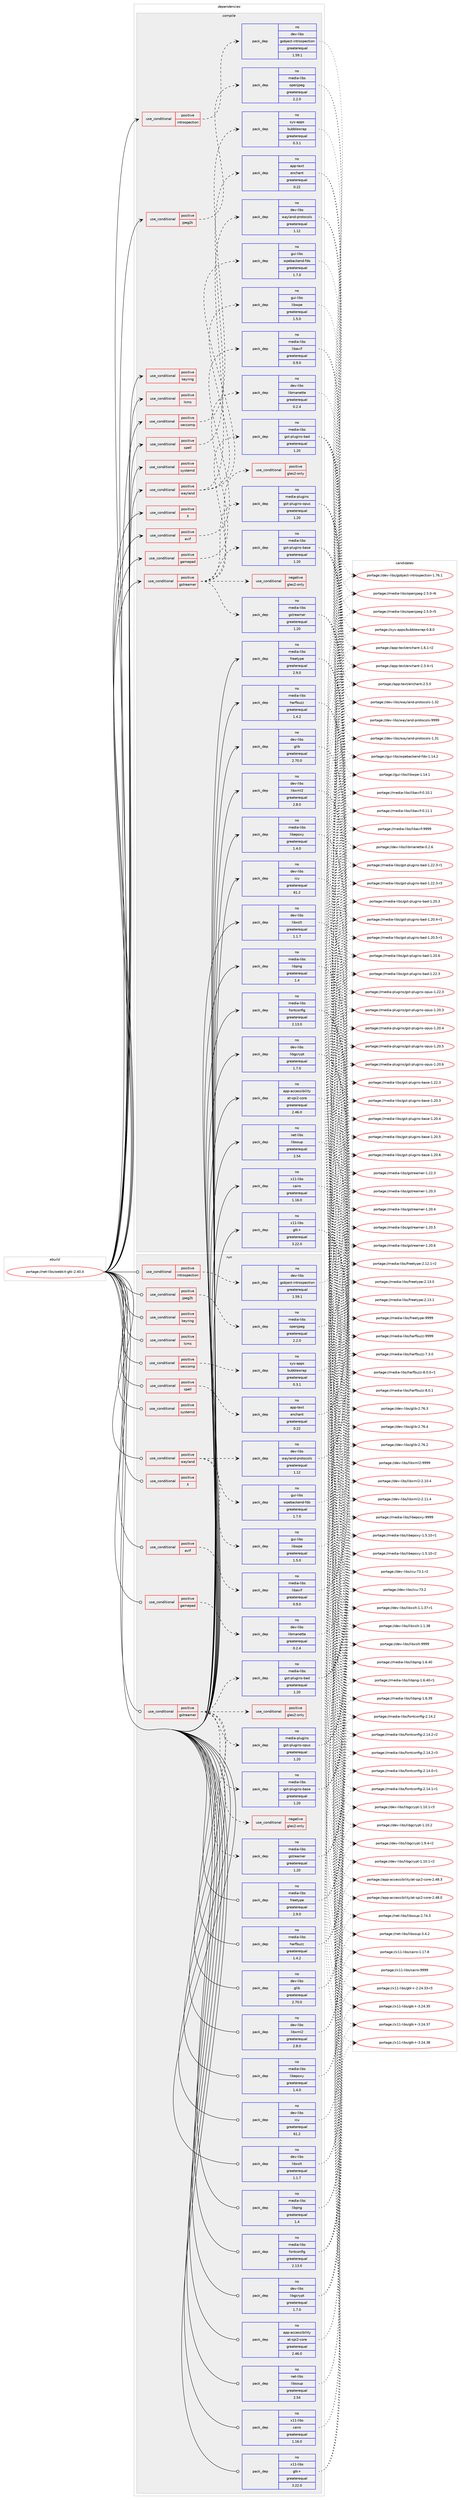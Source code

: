 digraph prolog {

# *************
# Graph options
# *************

newrank=true;
concentrate=true;
compound=true;
graph [rankdir=LR,fontname=Helvetica,fontsize=10,ranksep=1.5];#, ranksep=2.5, nodesep=0.2];
edge  [arrowhead=vee];
node  [fontname=Helvetica,fontsize=10];

# **********
# The ebuild
# **********

subgraph cluster_leftcol {
color=gray;
rank=same;
label=<<i>ebuild</i>>;
id [label="portage://net-libs/webkit-gtk-2.40.4", color=red, width=4, href="../net-libs/webkit-gtk-2.40.4.svg"];
}

# ****************
# The dependencies
# ****************

subgraph cluster_midcol {
color=gray;
label=<<i>dependencies</i>>;
subgraph cluster_compile {
fillcolor="#eeeeee";
style=filled;
label=<<i>compile</i>>;
subgraph cond15 {
dependency39 [label=<<TABLE BORDER="0" CELLBORDER="1" CELLSPACING="0" CELLPADDING="4"><TR><TD ROWSPAN="3" CELLPADDING="10">use_conditional</TD></TR><TR><TD>positive</TD></TR><TR><TD>X</TD></TR></TABLE>>, shape=none, color=red];
# *** BEGIN UNKNOWN DEPENDENCY TYPE (TODO) ***
# dependency39 -> package_dependency(portage://net-libs/webkit-gtk-2.40.4,install,no,x11-libs,libX11,none,[,,],[],[])
# *** END UNKNOWN DEPENDENCY TYPE (TODO) ***

# *** BEGIN UNKNOWN DEPENDENCY TYPE (TODO) ***
# dependency39 -> package_dependency(portage://net-libs/webkit-gtk-2.40.4,install,no,x11-libs,libXcomposite,none,[,,],[],[])
# *** END UNKNOWN DEPENDENCY TYPE (TODO) ***

# *** BEGIN UNKNOWN DEPENDENCY TYPE (TODO) ***
# dependency39 -> package_dependency(portage://net-libs/webkit-gtk-2.40.4,install,no,x11-libs,libXdamage,none,[,,],[],[])
# *** END UNKNOWN DEPENDENCY TYPE (TODO) ***

# *** BEGIN UNKNOWN DEPENDENCY TYPE (TODO) ***
# dependency39 -> package_dependency(portage://net-libs/webkit-gtk-2.40.4,install,no,x11-libs,libXrender,none,[,,],[],[])
# *** END UNKNOWN DEPENDENCY TYPE (TODO) ***

# *** BEGIN UNKNOWN DEPENDENCY TYPE (TODO) ***
# dependency39 -> package_dependency(portage://net-libs/webkit-gtk-2.40.4,install,no,x11-libs,libXt,none,[,,],[],[])
# *** END UNKNOWN DEPENDENCY TYPE (TODO) ***

}
id:e -> dependency39:w [weight=20,style="solid",arrowhead="vee"];
subgraph cond16 {
dependency40 [label=<<TABLE BORDER="0" CELLBORDER="1" CELLSPACING="0" CELLPADDING="4"><TR><TD ROWSPAN="3" CELLPADDING="10">use_conditional</TD></TR><TR><TD>positive</TD></TR><TR><TD>avif</TD></TR></TABLE>>, shape=none, color=red];
subgraph pack21 {
dependency41 [label=<<TABLE BORDER="0" CELLBORDER="1" CELLSPACING="0" CELLPADDING="4" WIDTH="220"><TR><TD ROWSPAN="6" CELLPADDING="30">pack_dep</TD></TR><TR><TD WIDTH="110">no</TD></TR><TR><TD>media-libs</TD></TR><TR><TD>libavif</TD></TR><TR><TD>greaterequal</TD></TR><TR><TD>0.9.0</TD></TR></TABLE>>, shape=none, color=blue];
}
dependency40:e -> dependency41:w [weight=20,style="dashed",arrowhead="vee"];
}
id:e -> dependency40:w [weight=20,style="solid",arrowhead="vee"];
subgraph cond17 {
dependency42 [label=<<TABLE BORDER="0" CELLBORDER="1" CELLSPACING="0" CELLPADDING="4"><TR><TD ROWSPAN="3" CELLPADDING="10">use_conditional</TD></TR><TR><TD>positive</TD></TR><TR><TD>gamepad</TD></TR></TABLE>>, shape=none, color=red];
subgraph pack22 {
dependency43 [label=<<TABLE BORDER="0" CELLBORDER="1" CELLSPACING="0" CELLPADDING="4" WIDTH="220"><TR><TD ROWSPAN="6" CELLPADDING="30">pack_dep</TD></TR><TR><TD WIDTH="110">no</TD></TR><TR><TD>dev-libs</TD></TR><TR><TD>libmanette</TD></TR><TR><TD>greaterequal</TD></TR><TR><TD>0.2.4</TD></TR></TABLE>>, shape=none, color=blue];
}
dependency42:e -> dependency43:w [weight=20,style="dashed",arrowhead="vee"];
}
id:e -> dependency42:w [weight=20,style="solid",arrowhead="vee"];
subgraph cond18 {
dependency44 [label=<<TABLE BORDER="0" CELLBORDER="1" CELLSPACING="0" CELLPADDING="4"><TR><TD ROWSPAN="3" CELLPADDING="10">use_conditional</TD></TR><TR><TD>positive</TD></TR><TR><TD>gstreamer</TD></TR></TABLE>>, shape=none, color=red];
subgraph pack23 {
dependency45 [label=<<TABLE BORDER="0" CELLBORDER="1" CELLSPACING="0" CELLPADDING="4" WIDTH="220"><TR><TD ROWSPAN="6" CELLPADDING="30">pack_dep</TD></TR><TR><TD WIDTH="110">no</TD></TR><TR><TD>media-libs</TD></TR><TR><TD>gstreamer</TD></TR><TR><TD>greaterequal</TD></TR><TR><TD>1.20</TD></TR></TABLE>>, shape=none, color=blue];
}
dependency44:e -> dependency45:w [weight=20,style="dashed",arrowhead="vee"];
subgraph pack24 {
dependency46 [label=<<TABLE BORDER="0" CELLBORDER="1" CELLSPACING="0" CELLPADDING="4" WIDTH="220"><TR><TD ROWSPAN="6" CELLPADDING="30">pack_dep</TD></TR><TR><TD WIDTH="110">no</TD></TR><TR><TD>media-libs</TD></TR><TR><TD>gst-plugins-base</TD></TR><TR><TD>greaterequal</TD></TR><TR><TD>1.20</TD></TR></TABLE>>, shape=none, color=blue];
}
dependency44:e -> dependency46:w [weight=20,style="dashed",arrowhead="vee"];
subgraph cond19 {
dependency47 [label=<<TABLE BORDER="0" CELLBORDER="1" CELLSPACING="0" CELLPADDING="4"><TR><TD ROWSPAN="3" CELLPADDING="10">use_conditional</TD></TR><TR><TD>positive</TD></TR><TR><TD>gles2-only</TD></TR></TABLE>>, shape=none, color=red];
# *** BEGIN UNKNOWN DEPENDENCY TYPE (TODO) ***
# dependency47 -> package_dependency(portage://net-libs/webkit-gtk-2.40.4,install,no,media-libs,gst-plugins-base,none,[,,],[slot(1.0)],[use(enable(gles2),none)])
# *** END UNKNOWN DEPENDENCY TYPE (TODO) ***

}
dependency44:e -> dependency47:w [weight=20,style="dashed",arrowhead="vee"];
subgraph cond20 {
dependency48 [label=<<TABLE BORDER="0" CELLBORDER="1" CELLSPACING="0" CELLPADDING="4"><TR><TD ROWSPAN="3" CELLPADDING="10">use_conditional</TD></TR><TR><TD>negative</TD></TR><TR><TD>gles2-only</TD></TR></TABLE>>, shape=none, color=red];
# *** BEGIN UNKNOWN DEPENDENCY TYPE (TODO) ***
# dependency48 -> package_dependency(portage://net-libs/webkit-gtk-2.40.4,install,no,media-libs,gst-plugins-base,none,[,,],[slot(1.0)],[use(enable(opengl),none)])
# *** END UNKNOWN DEPENDENCY TYPE (TODO) ***

}
dependency44:e -> dependency48:w [weight=20,style="dashed",arrowhead="vee"];
subgraph pack25 {
dependency49 [label=<<TABLE BORDER="0" CELLBORDER="1" CELLSPACING="0" CELLPADDING="4" WIDTH="220"><TR><TD ROWSPAN="6" CELLPADDING="30">pack_dep</TD></TR><TR><TD WIDTH="110">no</TD></TR><TR><TD>media-plugins</TD></TR><TR><TD>gst-plugins-opus</TD></TR><TR><TD>greaterequal</TD></TR><TR><TD>1.20</TD></TR></TABLE>>, shape=none, color=blue];
}
dependency44:e -> dependency49:w [weight=20,style="dashed",arrowhead="vee"];
subgraph pack26 {
dependency50 [label=<<TABLE BORDER="0" CELLBORDER="1" CELLSPACING="0" CELLPADDING="4" WIDTH="220"><TR><TD ROWSPAN="6" CELLPADDING="30">pack_dep</TD></TR><TR><TD WIDTH="110">no</TD></TR><TR><TD>media-libs</TD></TR><TR><TD>gst-plugins-bad</TD></TR><TR><TD>greaterequal</TD></TR><TR><TD>1.20</TD></TR></TABLE>>, shape=none, color=blue];
}
dependency44:e -> dependency50:w [weight=20,style="dashed",arrowhead="vee"];
}
id:e -> dependency44:w [weight=20,style="solid",arrowhead="vee"];
subgraph cond21 {
dependency51 [label=<<TABLE BORDER="0" CELLBORDER="1" CELLSPACING="0" CELLPADDING="4"><TR><TD ROWSPAN="3" CELLPADDING="10">use_conditional</TD></TR><TR><TD>positive</TD></TR><TR><TD>introspection</TD></TR></TABLE>>, shape=none, color=red];
subgraph pack27 {
dependency52 [label=<<TABLE BORDER="0" CELLBORDER="1" CELLSPACING="0" CELLPADDING="4" WIDTH="220"><TR><TD ROWSPAN="6" CELLPADDING="30">pack_dep</TD></TR><TR><TD WIDTH="110">no</TD></TR><TR><TD>dev-libs</TD></TR><TR><TD>gobject-introspection</TD></TR><TR><TD>greaterequal</TD></TR><TR><TD>1.59.1</TD></TR></TABLE>>, shape=none, color=blue];
}
dependency51:e -> dependency52:w [weight=20,style="dashed",arrowhead="vee"];
}
id:e -> dependency51:w [weight=20,style="solid",arrowhead="vee"];
subgraph cond22 {
dependency53 [label=<<TABLE BORDER="0" CELLBORDER="1" CELLSPACING="0" CELLPADDING="4"><TR><TD ROWSPAN="3" CELLPADDING="10">use_conditional</TD></TR><TR><TD>positive</TD></TR><TR><TD>jpeg2k</TD></TR></TABLE>>, shape=none, color=red];
subgraph pack28 {
dependency54 [label=<<TABLE BORDER="0" CELLBORDER="1" CELLSPACING="0" CELLPADDING="4" WIDTH="220"><TR><TD ROWSPAN="6" CELLPADDING="30">pack_dep</TD></TR><TR><TD WIDTH="110">no</TD></TR><TR><TD>media-libs</TD></TR><TR><TD>openjpeg</TD></TR><TR><TD>greaterequal</TD></TR><TR><TD>2.2.0</TD></TR></TABLE>>, shape=none, color=blue];
}
dependency53:e -> dependency54:w [weight=20,style="dashed",arrowhead="vee"];
}
id:e -> dependency53:w [weight=20,style="solid",arrowhead="vee"];
subgraph cond23 {
dependency55 [label=<<TABLE BORDER="0" CELLBORDER="1" CELLSPACING="0" CELLPADDING="4"><TR><TD ROWSPAN="3" CELLPADDING="10">use_conditional</TD></TR><TR><TD>positive</TD></TR><TR><TD>keyring</TD></TR></TABLE>>, shape=none, color=red];
# *** BEGIN UNKNOWN DEPENDENCY TYPE (TODO) ***
# dependency55 -> package_dependency(portage://net-libs/webkit-gtk-2.40.4,install,no,app-crypt,libsecret,none,[,,],[],[])
# *** END UNKNOWN DEPENDENCY TYPE (TODO) ***

}
id:e -> dependency55:w [weight=20,style="solid",arrowhead="vee"];
subgraph cond24 {
dependency56 [label=<<TABLE BORDER="0" CELLBORDER="1" CELLSPACING="0" CELLPADDING="4"><TR><TD ROWSPAN="3" CELLPADDING="10">use_conditional</TD></TR><TR><TD>positive</TD></TR><TR><TD>lcms</TD></TR></TABLE>>, shape=none, color=red];
# *** BEGIN UNKNOWN DEPENDENCY TYPE (TODO) ***
# dependency56 -> package_dependency(portage://net-libs/webkit-gtk-2.40.4,install,no,media-libs,lcms,none,[,,],[slot(2)],[])
# *** END UNKNOWN DEPENDENCY TYPE (TODO) ***

}
id:e -> dependency56:w [weight=20,style="solid",arrowhead="vee"];
subgraph cond25 {
dependency57 [label=<<TABLE BORDER="0" CELLBORDER="1" CELLSPACING="0" CELLPADDING="4"><TR><TD ROWSPAN="3" CELLPADDING="10">use_conditional</TD></TR><TR><TD>positive</TD></TR><TR><TD>seccomp</TD></TR></TABLE>>, shape=none, color=red];
subgraph pack29 {
dependency58 [label=<<TABLE BORDER="0" CELLBORDER="1" CELLSPACING="0" CELLPADDING="4" WIDTH="220"><TR><TD ROWSPAN="6" CELLPADDING="30">pack_dep</TD></TR><TR><TD WIDTH="110">no</TD></TR><TR><TD>sys-apps</TD></TR><TR><TD>bubblewrap</TD></TR><TR><TD>greaterequal</TD></TR><TR><TD>0.3.1</TD></TR></TABLE>>, shape=none, color=blue];
}
dependency57:e -> dependency58:w [weight=20,style="dashed",arrowhead="vee"];
# *** BEGIN UNKNOWN DEPENDENCY TYPE (TODO) ***
# dependency57 -> package_dependency(portage://net-libs/webkit-gtk-2.40.4,install,no,sys-libs,libseccomp,none,[,,],[],[])
# *** END UNKNOWN DEPENDENCY TYPE (TODO) ***

# *** BEGIN UNKNOWN DEPENDENCY TYPE (TODO) ***
# dependency57 -> package_dependency(portage://net-libs/webkit-gtk-2.40.4,install,no,sys-apps,xdg-dbus-proxy,none,[,,],[],[])
# *** END UNKNOWN DEPENDENCY TYPE (TODO) ***

}
id:e -> dependency57:w [weight=20,style="solid",arrowhead="vee"];
subgraph cond26 {
dependency59 [label=<<TABLE BORDER="0" CELLBORDER="1" CELLSPACING="0" CELLPADDING="4"><TR><TD ROWSPAN="3" CELLPADDING="10">use_conditional</TD></TR><TR><TD>positive</TD></TR><TR><TD>spell</TD></TR></TABLE>>, shape=none, color=red];
subgraph pack30 {
dependency60 [label=<<TABLE BORDER="0" CELLBORDER="1" CELLSPACING="0" CELLPADDING="4" WIDTH="220"><TR><TD ROWSPAN="6" CELLPADDING="30">pack_dep</TD></TR><TR><TD WIDTH="110">no</TD></TR><TR><TD>app-text</TD></TR><TR><TD>enchant</TD></TR><TR><TD>greaterequal</TD></TR><TR><TD>0.22</TD></TR></TABLE>>, shape=none, color=blue];
}
dependency59:e -> dependency60:w [weight=20,style="dashed",arrowhead="vee"];
}
id:e -> dependency59:w [weight=20,style="solid",arrowhead="vee"];
subgraph cond27 {
dependency61 [label=<<TABLE BORDER="0" CELLBORDER="1" CELLSPACING="0" CELLPADDING="4"><TR><TD ROWSPAN="3" CELLPADDING="10">use_conditional</TD></TR><TR><TD>positive</TD></TR><TR><TD>systemd</TD></TR></TABLE>>, shape=none, color=red];
# *** BEGIN UNKNOWN DEPENDENCY TYPE (TODO) ***
# dependency61 -> package_dependency(portage://net-libs/webkit-gtk-2.40.4,install,no,sys-apps,systemd,none,[,,],any_same_slot,[])
# *** END UNKNOWN DEPENDENCY TYPE (TODO) ***

}
id:e -> dependency61:w [weight=20,style="solid",arrowhead="vee"];
subgraph cond28 {
dependency62 [label=<<TABLE BORDER="0" CELLBORDER="1" CELLSPACING="0" CELLPADDING="4"><TR><TD ROWSPAN="3" CELLPADDING="10">use_conditional</TD></TR><TR><TD>positive</TD></TR><TR><TD>wayland</TD></TR></TABLE>>, shape=none, color=red];
# *** BEGIN UNKNOWN DEPENDENCY TYPE (TODO) ***
# dependency62 -> package_dependency(portage://net-libs/webkit-gtk-2.40.4,install,no,dev-libs,wayland,none,[,,],[],[])
# *** END UNKNOWN DEPENDENCY TYPE (TODO) ***

subgraph pack31 {
dependency63 [label=<<TABLE BORDER="0" CELLBORDER="1" CELLSPACING="0" CELLPADDING="4" WIDTH="220"><TR><TD ROWSPAN="6" CELLPADDING="30">pack_dep</TD></TR><TR><TD WIDTH="110">no</TD></TR><TR><TD>dev-libs</TD></TR><TR><TD>wayland-protocols</TD></TR><TR><TD>greaterequal</TD></TR><TR><TD>1.12</TD></TR></TABLE>>, shape=none, color=blue];
}
dependency62:e -> dependency63:w [weight=20,style="dashed",arrowhead="vee"];
subgraph pack32 {
dependency64 [label=<<TABLE BORDER="0" CELLBORDER="1" CELLSPACING="0" CELLPADDING="4" WIDTH="220"><TR><TD ROWSPAN="6" CELLPADDING="30">pack_dep</TD></TR><TR><TD WIDTH="110">no</TD></TR><TR><TD>gui-libs</TD></TR><TR><TD>libwpe</TD></TR><TR><TD>greaterequal</TD></TR><TR><TD>1.5.0</TD></TR></TABLE>>, shape=none, color=blue];
}
dependency62:e -> dependency64:w [weight=20,style="dashed",arrowhead="vee"];
subgraph pack33 {
dependency65 [label=<<TABLE BORDER="0" CELLBORDER="1" CELLSPACING="0" CELLPADDING="4" WIDTH="220"><TR><TD ROWSPAN="6" CELLPADDING="30">pack_dep</TD></TR><TR><TD WIDTH="110">no</TD></TR><TR><TD>gui-libs</TD></TR><TR><TD>wpebackend-fdo</TD></TR><TR><TD>greaterequal</TD></TR><TR><TD>1.7.0</TD></TR></TABLE>>, shape=none, color=blue];
}
dependency62:e -> dependency65:w [weight=20,style="dashed",arrowhead="vee"];
}
id:e -> dependency62:w [weight=20,style="solid",arrowhead="vee"];
subgraph pack34 {
dependency66 [label=<<TABLE BORDER="0" CELLBORDER="1" CELLSPACING="0" CELLPADDING="4" WIDTH="220"><TR><TD ROWSPAN="6" CELLPADDING="30">pack_dep</TD></TR><TR><TD WIDTH="110">no</TD></TR><TR><TD>app-accessibility</TD></TR><TR><TD>at-spi2-core</TD></TR><TR><TD>greaterequal</TD></TR><TR><TD>2.46.0</TD></TR></TABLE>>, shape=none, color=blue];
}
id:e -> dependency66:w [weight=20,style="solid",arrowhead="vee"];
# *** BEGIN UNKNOWN DEPENDENCY TYPE (TODO) ***
# id -> package_dependency(portage://net-libs/webkit-gtk-2.40.4,install,no,dev-db,sqlite,none,[,,],[slot(3)],[])
# *** END UNKNOWN DEPENDENCY TYPE (TODO) ***

subgraph pack35 {
dependency67 [label=<<TABLE BORDER="0" CELLBORDER="1" CELLSPACING="0" CELLPADDING="4" WIDTH="220"><TR><TD ROWSPAN="6" CELLPADDING="30">pack_dep</TD></TR><TR><TD WIDTH="110">no</TD></TR><TR><TD>dev-libs</TD></TR><TR><TD>glib</TD></TR><TR><TD>greaterequal</TD></TR><TR><TD>2.70.0</TD></TR></TABLE>>, shape=none, color=blue];
}
id:e -> dependency67:w [weight=20,style="solid",arrowhead="vee"];
# *** BEGIN UNKNOWN DEPENDENCY TYPE (TODO) ***
# id -> package_dependency(portage://net-libs/webkit-gtk-2.40.4,install,no,dev-libs,hyphen,none,[,,],[],[])
# *** END UNKNOWN DEPENDENCY TYPE (TODO) ***

subgraph pack36 {
dependency68 [label=<<TABLE BORDER="0" CELLBORDER="1" CELLSPACING="0" CELLPADDING="4" WIDTH="220"><TR><TD ROWSPAN="6" CELLPADDING="30">pack_dep</TD></TR><TR><TD WIDTH="110">no</TD></TR><TR><TD>dev-libs</TD></TR><TR><TD>icu</TD></TR><TR><TD>greaterequal</TD></TR><TR><TD>61.2</TD></TR></TABLE>>, shape=none, color=blue];
}
id:e -> dependency68:w [weight=20,style="solid",arrowhead="vee"];
subgraph pack37 {
dependency69 [label=<<TABLE BORDER="0" CELLBORDER="1" CELLSPACING="0" CELLPADDING="4" WIDTH="220"><TR><TD ROWSPAN="6" CELLPADDING="30">pack_dep</TD></TR><TR><TD WIDTH="110">no</TD></TR><TR><TD>dev-libs</TD></TR><TR><TD>libgcrypt</TD></TR><TR><TD>greaterequal</TD></TR><TR><TD>1.7.0</TD></TR></TABLE>>, shape=none, color=blue];
}
id:e -> dependency69:w [weight=20,style="solid",arrowhead="vee"];
# *** BEGIN UNKNOWN DEPENDENCY TYPE (TODO) ***
# id -> package_dependency(portage://net-libs/webkit-gtk-2.40.4,install,no,dev-libs,libtasn1,none,[,,],any_same_slot,[])
# *** END UNKNOWN DEPENDENCY TYPE (TODO) ***

subgraph pack38 {
dependency70 [label=<<TABLE BORDER="0" CELLBORDER="1" CELLSPACING="0" CELLPADDING="4" WIDTH="220"><TR><TD ROWSPAN="6" CELLPADDING="30">pack_dep</TD></TR><TR><TD WIDTH="110">no</TD></TR><TR><TD>dev-libs</TD></TR><TR><TD>libxml2</TD></TR><TR><TD>greaterequal</TD></TR><TR><TD>2.8.0</TD></TR></TABLE>>, shape=none, color=blue];
}
id:e -> dependency70:w [weight=20,style="solid",arrowhead="vee"];
subgraph pack39 {
dependency71 [label=<<TABLE BORDER="0" CELLBORDER="1" CELLSPACING="0" CELLPADDING="4" WIDTH="220"><TR><TD ROWSPAN="6" CELLPADDING="30">pack_dep</TD></TR><TR><TD WIDTH="110">no</TD></TR><TR><TD>dev-libs</TD></TR><TR><TD>libxslt</TD></TR><TR><TD>greaterequal</TD></TR><TR><TD>1.1.7</TD></TR></TABLE>>, shape=none, color=blue];
}
id:e -> dependency71:w [weight=20,style="solid",arrowhead="vee"];
subgraph pack40 {
dependency72 [label=<<TABLE BORDER="0" CELLBORDER="1" CELLSPACING="0" CELLPADDING="4" WIDTH="220"><TR><TD ROWSPAN="6" CELLPADDING="30">pack_dep</TD></TR><TR><TD WIDTH="110">no</TD></TR><TR><TD>media-libs</TD></TR><TR><TD>fontconfig</TD></TR><TR><TD>greaterequal</TD></TR><TR><TD>2.13.0</TD></TR></TABLE>>, shape=none, color=blue];
}
id:e -> dependency72:w [weight=20,style="solid",arrowhead="vee"];
subgraph pack41 {
dependency73 [label=<<TABLE BORDER="0" CELLBORDER="1" CELLSPACING="0" CELLPADDING="4" WIDTH="220"><TR><TD ROWSPAN="6" CELLPADDING="30">pack_dep</TD></TR><TR><TD WIDTH="110">no</TD></TR><TR><TD>media-libs</TD></TR><TR><TD>freetype</TD></TR><TR><TD>greaterequal</TD></TR><TR><TD>2.9.0</TD></TR></TABLE>>, shape=none, color=blue];
}
id:e -> dependency73:w [weight=20,style="solid",arrowhead="vee"];
subgraph pack42 {
dependency74 [label=<<TABLE BORDER="0" CELLBORDER="1" CELLSPACING="0" CELLPADDING="4" WIDTH="220"><TR><TD ROWSPAN="6" CELLPADDING="30">pack_dep</TD></TR><TR><TD WIDTH="110">no</TD></TR><TR><TD>media-libs</TD></TR><TR><TD>harfbuzz</TD></TR><TR><TD>greaterequal</TD></TR><TR><TD>1.4.2</TD></TR></TABLE>>, shape=none, color=blue];
}
id:e -> dependency74:w [weight=20,style="solid",arrowhead="vee"];
subgraph pack43 {
dependency75 [label=<<TABLE BORDER="0" CELLBORDER="1" CELLSPACING="0" CELLPADDING="4" WIDTH="220"><TR><TD ROWSPAN="6" CELLPADDING="30">pack_dep</TD></TR><TR><TD WIDTH="110">no</TD></TR><TR><TD>media-libs</TD></TR><TR><TD>libepoxy</TD></TR><TR><TD>greaterequal</TD></TR><TR><TD>1.4.0</TD></TR></TABLE>>, shape=none, color=blue];
}
id:e -> dependency75:w [weight=20,style="solid",arrowhead="vee"];
# *** BEGIN UNKNOWN DEPENDENCY TYPE (TODO) ***
# id -> package_dependency(portage://net-libs/webkit-gtk-2.40.4,install,no,media-libs,libglvnd,none,[,,],[],[])
# *** END UNKNOWN DEPENDENCY TYPE (TODO) ***

# *** BEGIN UNKNOWN DEPENDENCY TYPE (TODO) ***
# id -> package_dependency(portage://net-libs/webkit-gtk-2.40.4,install,no,media-libs,libjpeg-turbo,none,[,,],[slot(0),equal],[])
# *** END UNKNOWN DEPENDENCY TYPE (TODO) ***

subgraph pack44 {
dependency76 [label=<<TABLE BORDER="0" CELLBORDER="1" CELLSPACING="0" CELLPADDING="4" WIDTH="220"><TR><TD ROWSPAN="6" CELLPADDING="30">pack_dep</TD></TR><TR><TD WIDTH="110">no</TD></TR><TR><TD>media-libs</TD></TR><TR><TD>libpng</TD></TR><TR><TD>greaterequal</TD></TR><TR><TD>1.4</TD></TR></TABLE>>, shape=none, color=blue];
}
id:e -> dependency76:w [weight=20,style="solid",arrowhead="vee"];
# *** BEGIN UNKNOWN DEPENDENCY TYPE (TODO) ***
# id -> package_dependency(portage://net-libs/webkit-gtk-2.40.4,install,no,media-libs,libwebp,none,[,,],any_same_slot,[])
# *** END UNKNOWN DEPENDENCY TYPE (TODO) ***

# *** BEGIN UNKNOWN DEPENDENCY TYPE (TODO) ***
# id -> package_dependency(portage://net-libs/webkit-gtk-2.40.4,install,no,media-libs,mesa,none,[,,],[],[])
# *** END UNKNOWN DEPENDENCY TYPE (TODO) ***

# *** BEGIN UNKNOWN DEPENDENCY TYPE (TODO) ***
# id -> package_dependency(portage://net-libs/webkit-gtk-2.40.4,install,no,media-libs,woff2,none,[,,],[],[])
# *** END UNKNOWN DEPENDENCY TYPE (TODO) ***

subgraph pack45 {
dependency77 [label=<<TABLE BORDER="0" CELLBORDER="1" CELLSPACING="0" CELLPADDING="4" WIDTH="220"><TR><TD ROWSPAN="6" CELLPADDING="30">pack_dep</TD></TR><TR><TD WIDTH="110">no</TD></TR><TR><TD>net-libs</TD></TR><TR><TD>libsoup</TD></TR><TR><TD>greaterequal</TD></TR><TR><TD>2.54</TD></TR></TABLE>>, shape=none, color=blue];
}
id:e -> dependency77:w [weight=20,style="solid",arrowhead="vee"];
# *** BEGIN UNKNOWN DEPENDENCY TYPE (TODO) ***
# id -> package_dependency(portage://net-libs/webkit-gtk-2.40.4,install,no,sys-libs,zlib,none,[,,],[slot(0)],[])
# *** END UNKNOWN DEPENDENCY TYPE (TODO) ***

subgraph pack46 {
dependency78 [label=<<TABLE BORDER="0" CELLBORDER="1" CELLSPACING="0" CELLPADDING="4" WIDTH="220"><TR><TD ROWSPAN="6" CELLPADDING="30">pack_dep</TD></TR><TR><TD WIDTH="110">no</TD></TR><TR><TD>x11-libs</TD></TR><TR><TD>cairo</TD></TR><TR><TD>greaterequal</TD></TR><TR><TD>1.16.0</TD></TR></TABLE>>, shape=none, color=blue];
}
id:e -> dependency78:w [weight=20,style="solid",arrowhead="vee"];
subgraph pack47 {
dependency79 [label=<<TABLE BORDER="0" CELLBORDER="1" CELLSPACING="0" CELLPADDING="4" WIDTH="220"><TR><TD ROWSPAN="6" CELLPADDING="30">pack_dep</TD></TR><TR><TD WIDTH="110">no</TD></TR><TR><TD>x11-libs</TD></TR><TR><TD>gtk+</TD></TR><TR><TD>greaterequal</TD></TR><TR><TD>3.22.0</TD></TR></TABLE>>, shape=none, color=blue];
}
id:e -> dependency79:w [weight=20,style="solid",arrowhead="vee"];
}
subgraph cluster_compileandrun {
fillcolor="#eeeeee";
style=filled;
label=<<i>compile and run</i>>;
}
subgraph cluster_run {
fillcolor="#eeeeee";
style=filled;
label=<<i>run</i>>;
subgraph cond29 {
dependency80 [label=<<TABLE BORDER="0" CELLBORDER="1" CELLSPACING="0" CELLPADDING="4"><TR><TD ROWSPAN="3" CELLPADDING="10">use_conditional</TD></TR><TR><TD>positive</TD></TR><TR><TD>X</TD></TR></TABLE>>, shape=none, color=red];
# *** BEGIN UNKNOWN DEPENDENCY TYPE (TODO) ***
# dependency80 -> package_dependency(portage://net-libs/webkit-gtk-2.40.4,run,no,x11-libs,libX11,none,[,,],[],[])
# *** END UNKNOWN DEPENDENCY TYPE (TODO) ***

# *** BEGIN UNKNOWN DEPENDENCY TYPE (TODO) ***
# dependency80 -> package_dependency(portage://net-libs/webkit-gtk-2.40.4,run,no,x11-libs,libXcomposite,none,[,,],[],[])
# *** END UNKNOWN DEPENDENCY TYPE (TODO) ***

# *** BEGIN UNKNOWN DEPENDENCY TYPE (TODO) ***
# dependency80 -> package_dependency(portage://net-libs/webkit-gtk-2.40.4,run,no,x11-libs,libXdamage,none,[,,],[],[])
# *** END UNKNOWN DEPENDENCY TYPE (TODO) ***

# *** BEGIN UNKNOWN DEPENDENCY TYPE (TODO) ***
# dependency80 -> package_dependency(portage://net-libs/webkit-gtk-2.40.4,run,no,x11-libs,libXrender,none,[,,],[],[])
# *** END UNKNOWN DEPENDENCY TYPE (TODO) ***

# *** BEGIN UNKNOWN DEPENDENCY TYPE (TODO) ***
# dependency80 -> package_dependency(portage://net-libs/webkit-gtk-2.40.4,run,no,x11-libs,libXt,none,[,,],[],[])
# *** END UNKNOWN DEPENDENCY TYPE (TODO) ***

}
id:e -> dependency80:w [weight=20,style="solid",arrowhead="odot"];
subgraph cond30 {
dependency81 [label=<<TABLE BORDER="0" CELLBORDER="1" CELLSPACING="0" CELLPADDING="4"><TR><TD ROWSPAN="3" CELLPADDING="10">use_conditional</TD></TR><TR><TD>positive</TD></TR><TR><TD>avif</TD></TR></TABLE>>, shape=none, color=red];
subgraph pack48 {
dependency82 [label=<<TABLE BORDER="0" CELLBORDER="1" CELLSPACING="0" CELLPADDING="4" WIDTH="220"><TR><TD ROWSPAN="6" CELLPADDING="30">pack_dep</TD></TR><TR><TD WIDTH="110">no</TD></TR><TR><TD>media-libs</TD></TR><TR><TD>libavif</TD></TR><TR><TD>greaterequal</TD></TR><TR><TD>0.9.0</TD></TR></TABLE>>, shape=none, color=blue];
}
dependency81:e -> dependency82:w [weight=20,style="dashed",arrowhead="vee"];
}
id:e -> dependency81:w [weight=20,style="solid",arrowhead="odot"];
subgraph cond31 {
dependency83 [label=<<TABLE BORDER="0" CELLBORDER="1" CELLSPACING="0" CELLPADDING="4"><TR><TD ROWSPAN="3" CELLPADDING="10">use_conditional</TD></TR><TR><TD>positive</TD></TR><TR><TD>gamepad</TD></TR></TABLE>>, shape=none, color=red];
subgraph pack49 {
dependency84 [label=<<TABLE BORDER="0" CELLBORDER="1" CELLSPACING="0" CELLPADDING="4" WIDTH="220"><TR><TD ROWSPAN="6" CELLPADDING="30">pack_dep</TD></TR><TR><TD WIDTH="110">no</TD></TR><TR><TD>dev-libs</TD></TR><TR><TD>libmanette</TD></TR><TR><TD>greaterequal</TD></TR><TR><TD>0.2.4</TD></TR></TABLE>>, shape=none, color=blue];
}
dependency83:e -> dependency84:w [weight=20,style="dashed",arrowhead="vee"];
}
id:e -> dependency83:w [weight=20,style="solid",arrowhead="odot"];
subgraph cond32 {
dependency85 [label=<<TABLE BORDER="0" CELLBORDER="1" CELLSPACING="0" CELLPADDING="4"><TR><TD ROWSPAN="3" CELLPADDING="10">use_conditional</TD></TR><TR><TD>positive</TD></TR><TR><TD>gstreamer</TD></TR></TABLE>>, shape=none, color=red];
subgraph pack50 {
dependency86 [label=<<TABLE BORDER="0" CELLBORDER="1" CELLSPACING="0" CELLPADDING="4" WIDTH="220"><TR><TD ROWSPAN="6" CELLPADDING="30">pack_dep</TD></TR><TR><TD WIDTH="110">no</TD></TR><TR><TD>media-libs</TD></TR><TR><TD>gstreamer</TD></TR><TR><TD>greaterequal</TD></TR><TR><TD>1.20</TD></TR></TABLE>>, shape=none, color=blue];
}
dependency85:e -> dependency86:w [weight=20,style="dashed",arrowhead="vee"];
subgraph pack51 {
dependency87 [label=<<TABLE BORDER="0" CELLBORDER="1" CELLSPACING="0" CELLPADDING="4" WIDTH="220"><TR><TD ROWSPAN="6" CELLPADDING="30">pack_dep</TD></TR><TR><TD WIDTH="110">no</TD></TR><TR><TD>media-libs</TD></TR><TR><TD>gst-plugins-base</TD></TR><TR><TD>greaterequal</TD></TR><TR><TD>1.20</TD></TR></TABLE>>, shape=none, color=blue];
}
dependency85:e -> dependency87:w [weight=20,style="dashed",arrowhead="vee"];
subgraph cond33 {
dependency88 [label=<<TABLE BORDER="0" CELLBORDER="1" CELLSPACING="0" CELLPADDING="4"><TR><TD ROWSPAN="3" CELLPADDING="10">use_conditional</TD></TR><TR><TD>positive</TD></TR><TR><TD>gles2-only</TD></TR></TABLE>>, shape=none, color=red];
# *** BEGIN UNKNOWN DEPENDENCY TYPE (TODO) ***
# dependency88 -> package_dependency(portage://net-libs/webkit-gtk-2.40.4,run,no,media-libs,gst-plugins-base,none,[,,],[slot(1.0)],[use(enable(gles2),none)])
# *** END UNKNOWN DEPENDENCY TYPE (TODO) ***

}
dependency85:e -> dependency88:w [weight=20,style="dashed",arrowhead="vee"];
subgraph cond34 {
dependency89 [label=<<TABLE BORDER="0" CELLBORDER="1" CELLSPACING="0" CELLPADDING="4"><TR><TD ROWSPAN="3" CELLPADDING="10">use_conditional</TD></TR><TR><TD>negative</TD></TR><TR><TD>gles2-only</TD></TR></TABLE>>, shape=none, color=red];
# *** BEGIN UNKNOWN DEPENDENCY TYPE (TODO) ***
# dependency89 -> package_dependency(portage://net-libs/webkit-gtk-2.40.4,run,no,media-libs,gst-plugins-base,none,[,,],[slot(1.0)],[use(enable(opengl),none)])
# *** END UNKNOWN DEPENDENCY TYPE (TODO) ***

}
dependency85:e -> dependency89:w [weight=20,style="dashed",arrowhead="vee"];
subgraph pack52 {
dependency90 [label=<<TABLE BORDER="0" CELLBORDER="1" CELLSPACING="0" CELLPADDING="4" WIDTH="220"><TR><TD ROWSPAN="6" CELLPADDING="30">pack_dep</TD></TR><TR><TD WIDTH="110">no</TD></TR><TR><TD>media-plugins</TD></TR><TR><TD>gst-plugins-opus</TD></TR><TR><TD>greaterequal</TD></TR><TR><TD>1.20</TD></TR></TABLE>>, shape=none, color=blue];
}
dependency85:e -> dependency90:w [weight=20,style="dashed",arrowhead="vee"];
subgraph pack53 {
dependency91 [label=<<TABLE BORDER="0" CELLBORDER="1" CELLSPACING="0" CELLPADDING="4" WIDTH="220"><TR><TD ROWSPAN="6" CELLPADDING="30">pack_dep</TD></TR><TR><TD WIDTH="110">no</TD></TR><TR><TD>media-libs</TD></TR><TR><TD>gst-plugins-bad</TD></TR><TR><TD>greaterequal</TD></TR><TR><TD>1.20</TD></TR></TABLE>>, shape=none, color=blue];
}
dependency85:e -> dependency91:w [weight=20,style="dashed",arrowhead="vee"];
}
id:e -> dependency85:w [weight=20,style="solid",arrowhead="odot"];
subgraph cond35 {
dependency92 [label=<<TABLE BORDER="0" CELLBORDER="1" CELLSPACING="0" CELLPADDING="4"><TR><TD ROWSPAN="3" CELLPADDING="10">use_conditional</TD></TR><TR><TD>positive</TD></TR><TR><TD>introspection</TD></TR></TABLE>>, shape=none, color=red];
subgraph pack54 {
dependency93 [label=<<TABLE BORDER="0" CELLBORDER="1" CELLSPACING="0" CELLPADDING="4" WIDTH="220"><TR><TD ROWSPAN="6" CELLPADDING="30">pack_dep</TD></TR><TR><TD WIDTH="110">no</TD></TR><TR><TD>dev-libs</TD></TR><TR><TD>gobject-introspection</TD></TR><TR><TD>greaterequal</TD></TR><TR><TD>1.59.1</TD></TR></TABLE>>, shape=none, color=blue];
}
dependency92:e -> dependency93:w [weight=20,style="dashed",arrowhead="vee"];
}
id:e -> dependency92:w [weight=20,style="solid",arrowhead="odot"];
subgraph cond36 {
dependency94 [label=<<TABLE BORDER="0" CELLBORDER="1" CELLSPACING="0" CELLPADDING="4"><TR><TD ROWSPAN="3" CELLPADDING="10">use_conditional</TD></TR><TR><TD>positive</TD></TR><TR><TD>jpeg2k</TD></TR></TABLE>>, shape=none, color=red];
subgraph pack55 {
dependency95 [label=<<TABLE BORDER="0" CELLBORDER="1" CELLSPACING="0" CELLPADDING="4" WIDTH="220"><TR><TD ROWSPAN="6" CELLPADDING="30">pack_dep</TD></TR><TR><TD WIDTH="110">no</TD></TR><TR><TD>media-libs</TD></TR><TR><TD>openjpeg</TD></TR><TR><TD>greaterequal</TD></TR><TR><TD>2.2.0</TD></TR></TABLE>>, shape=none, color=blue];
}
dependency94:e -> dependency95:w [weight=20,style="dashed",arrowhead="vee"];
}
id:e -> dependency94:w [weight=20,style="solid",arrowhead="odot"];
subgraph cond37 {
dependency96 [label=<<TABLE BORDER="0" CELLBORDER="1" CELLSPACING="0" CELLPADDING="4"><TR><TD ROWSPAN="3" CELLPADDING="10">use_conditional</TD></TR><TR><TD>positive</TD></TR><TR><TD>keyring</TD></TR></TABLE>>, shape=none, color=red];
# *** BEGIN UNKNOWN DEPENDENCY TYPE (TODO) ***
# dependency96 -> package_dependency(portage://net-libs/webkit-gtk-2.40.4,run,no,app-crypt,libsecret,none,[,,],[],[])
# *** END UNKNOWN DEPENDENCY TYPE (TODO) ***

}
id:e -> dependency96:w [weight=20,style="solid",arrowhead="odot"];
subgraph cond38 {
dependency97 [label=<<TABLE BORDER="0" CELLBORDER="1" CELLSPACING="0" CELLPADDING="4"><TR><TD ROWSPAN="3" CELLPADDING="10">use_conditional</TD></TR><TR><TD>positive</TD></TR><TR><TD>lcms</TD></TR></TABLE>>, shape=none, color=red];
# *** BEGIN UNKNOWN DEPENDENCY TYPE (TODO) ***
# dependency97 -> package_dependency(portage://net-libs/webkit-gtk-2.40.4,run,no,media-libs,lcms,none,[,,],[slot(2)],[])
# *** END UNKNOWN DEPENDENCY TYPE (TODO) ***

}
id:e -> dependency97:w [weight=20,style="solid",arrowhead="odot"];
subgraph cond39 {
dependency98 [label=<<TABLE BORDER="0" CELLBORDER="1" CELLSPACING="0" CELLPADDING="4"><TR><TD ROWSPAN="3" CELLPADDING="10">use_conditional</TD></TR><TR><TD>positive</TD></TR><TR><TD>seccomp</TD></TR></TABLE>>, shape=none, color=red];
subgraph pack56 {
dependency99 [label=<<TABLE BORDER="0" CELLBORDER="1" CELLSPACING="0" CELLPADDING="4" WIDTH="220"><TR><TD ROWSPAN="6" CELLPADDING="30">pack_dep</TD></TR><TR><TD WIDTH="110">no</TD></TR><TR><TD>sys-apps</TD></TR><TR><TD>bubblewrap</TD></TR><TR><TD>greaterequal</TD></TR><TR><TD>0.3.1</TD></TR></TABLE>>, shape=none, color=blue];
}
dependency98:e -> dependency99:w [weight=20,style="dashed",arrowhead="vee"];
# *** BEGIN UNKNOWN DEPENDENCY TYPE (TODO) ***
# dependency98 -> package_dependency(portage://net-libs/webkit-gtk-2.40.4,run,no,sys-libs,libseccomp,none,[,,],[],[])
# *** END UNKNOWN DEPENDENCY TYPE (TODO) ***

# *** BEGIN UNKNOWN DEPENDENCY TYPE (TODO) ***
# dependency98 -> package_dependency(portage://net-libs/webkit-gtk-2.40.4,run,no,sys-apps,xdg-dbus-proxy,none,[,,],[],[])
# *** END UNKNOWN DEPENDENCY TYPE (TODO) ***

}
id:e -> dependency98:w [weight=20,style="solid",arrowhead="odot"];
subgraph cond40 {
dependency100 [label=<<TABLE BORDER="0" CELLBORDER="1" CELLSPACING="0" CELLPADDING="4"><TR><TD ROWSPAN="3" CELLPADDING="10">use_conditional</TD></TR><TR><TD>positive</TD></TR><TR><TD>spell</TD></TR></TABLE>>, shape=none, color=red];
subgraph pack57 {
dependency101 [label=<<TABLE BORDER="0" CELLBORDER="1" CELLSPACING="0" CELLPADDING="4" WIDTH="220"><TR><TD ROWSPAN="6" CELLPADDING="30">pack_dep</TD></TR><TR><TD WIDTH="110">no</TD></TR><TR><TD>app-text</TD></TR><TR><TD>enchant</TD></TR><TR><TD>greaterequal</TD></TR><TR><TD>0.22</TD></TR></TABLE>>, shape=none, color=blue];
}
dependency100:e -> dependency101:w [weight=20,style="dashed",arrowhead="vee"];
}
id:e -> dependency100:w [weight=20,style="solid",arrowhead="odot"];
subgraph cond41 {
dependency102 [label=<<TABLE BORDER="0" CELLBORDER="1" CELLSPACING="0" CELLPADDING="4"><TR><TD ROWSPAN="3" CELLPADDING="10">use_conditional</TD></TR><TR><TD>positive</TD></TR><TR><TD>systemd</TD></TR></TABLE>>, shape=none, color=red];
# *** BEGIN UNKNOWN DEPENDENCY TYPE (TODO) ***
# dependency102 -> package_dependency(portage://net-libs/webkit-gtk-2.40.4,run,no,sys-apps,systemd,none,[,,],any_same_slot,[])
# *** END UNKNOWN DEPENDENCY TYPE (TODO) ***

}
id:e -> dependency102:w [weight=20,style="solid",arrowhead="odot"];
subgraph cond42 {
dependency103 [label=<<TABLE BORDER="0" CELLBORDER="1" CELLSPACING="0" CELLPADDING="4"><TR><TD ROWSPAN="3" CELLPADDING="10">use_conditional</TD></TR><TR><TD>positive</TD></TR><TR><TD>wayland</TD></TR></TABLE>>, shape=none, color=red];
# *** BEGIN UNKNOWN DEPENDENCY TYPE (TODO) ***
# dependency103 -> package_dependency(portage://net-libs/webkit-gtk-2.40.4,run,no,dev-libs,wayland,none,[,,],[],[])
# *** END UNKNOWN DEPENDENCY TYPE (TODO) ***

subgraph pack58 {
dependency104 [label=<<TABLE BORDER="0" CELLBORDER="1" CELLSPACING="0" CELLPADDING="4" WIDTH="220"><TR><TD ROWSPAN="6" CELLPADDING="30">pack_dep</TD></TR><TR><TD WIDTH="110">no</TD></TR><TR><TD>dev-libs</TD></TR><TR><TD>wayland-protocols</TD></TR><TR><TD>greaterequal</TD></TR><TR><TD>1.12</TD></TR></TABLE>>, shape=none, color=blue];
}
dependency103:e -> dependency104:w [weight=20,style="dashed",arrowhead="vee"];
subgraph pack59 {
dependency105 [label=<<TABLE BORDER="0" CELLBORDER="1" CELLSPACING="0" CELLPADDING="4" WIDTH="220"><TR><TD ROWSPAN="6" CELLPADDING="30">pack_dep</TD></TR><TR><TD WIDTH="110">no</TD></TR><TR><TD>gui-libs</TD></TR><TR><TD>libwpe</TD></TR><TR><TD>greaterequal</TD></TR><TR><TD>1.5.0</TD></TR></TABLE>>, shape=none, color=blue];
}
dependency103:e -> dependency105:w [weight=20,style="dashed",arrowhead="vee"];
subgraph pack60 {
dependency106 [label=<<TABLE BORDER="0" CELLBORDER="1" CELLSPACING="0" CELLPADDING="4" WIDTH="220"><TR><TD ROWSPAN="6" CELLPADDING="30">pack_dep</TD></TR><TR><TD WIDTH="110">no</TD></TR><TR><TD>gui-libs</TD></TR><TR><TD>wpebackend-fdo</TD></TR><TR><TD>greaterequal</TD></TR><TR><TD>1.7.0</TD></TR></TABLE>>, shape=none, color=blue];
}
dependency103:e -> dependency106:w [weight=20,style="dashed",arrowhead="vee"];
}
id:e -> dependency103:w [weight=20,style="solid",arrowhead="odot"];
subgraph pack61 {
dependency107 [label=<<TABLE BORDER="0" CELLBORDER="1" CELLSPACING="0" CELLPADDING="4" WIDTH="220"><TR><TD ROWSPAN="6" CELLPADDING="30">pack_dep</TD></TR><TR><TD WIDTH="110">no</TD></TR><TR><TD>app-accessibility</TD></TR><TR><TD>at-spi2-core</TD></TR><TR><TD>greaterequal</TD></TR><TR><TD>2.46.0</TD></TR></TABLE>>, shape=none, color=blue];
}
id:e -> dependency107:w [weight=20,style="solid",arrowhead="odot"];
# *** BEGIN UNKNOWN DEPENDENCY TYPE (TODO) ***
# id -> package_dependency(portage://net-libs/webkit-gtk-2.40.4,run,no,dev-db,sqlite,none,[,,],[slot(3)],[])
# *** END UNKNOWN DEPENDENCY TYPE (TODO) ***

subgraph pack62 {
dependency108 [label=<<TABLE BORDER="0" CELLBORDER="1" CELLSPACING="0" CELLPADDING="4" WIDTH="220"><TR><TD ROWSPAN="6" CELLPADDING="30">pack_dep</TD></TR><TR><TD WIDTH="110">no</TD></TR><TR><TD>dev-libs</TD></TR><TR><TD>glib</TD></TR><TR><TD>greaterequal</TD></TR><TR><TD>2.70.0</TD></TR></TABLE>>, shape=none, color=blue];
}
id:e -> dependency108:w [weight=20,style="solid",arrowhead="odot"];
# *** BEGIN UNKNOWN DEPENDENCY TYPE (TODO) ***
# id -> package_dependency(portage://net-libs/webkit-gtk-2.40.4,run,no,dev-libs,hyphen,none,[,,],[],[])
# *** END UNKNOWN DEPENDENCY TYPE (TODO) ***

subgraph pack63 {
dependency109 [label=<<TABLE BORDER="0" CELLBORDER="1" CELLSPACING="0" CELLPADDING="4" WIDTH="220"><TR><TD ROWSPAN="6" CELLPADDING="30">pack_dep</TD></TR><TR><TD WIDTH="110">no</TD></TR><TR><TD>dev-libs</TD></TR><TR><TD>icu</TD></TR><TR><TD>greaterequal</TD></TR><TR><TD>61.2</TD></TR></TABLE>>, shape=none, color=blue];
}
id:e -> dependency109:w [weight=20,style="solid",arrowhead="odot"];
subgraph pack64 {
dependency110 [label=<<TABLE BORDER="0" CELLBORDER="1" CELLSPACING="0" CELLPADDING="4" WIDTH="220"><TR><TD ROWSPAN="6" CELLPADDING="30">pack_dep</TD></TR><TR><TD WIDTH="110">no</TD></TR><TR><TD>dev-libs</TD></TR><TR><TD>libgcrypt</TD></TR><TR><TD>greaterequal</TD></TR><TR><TD>1.7.0</TD></TR></TABLE>>, shape=none, color=blue];
}
id:e -> dependency110:w [weight=20,style="solid",arrowhead="odot"];
# *** BEGIN UNKNOWN DEPENDENCY TYPE (TODO) ***
# id -> package_dependency(portage://net-libs/webkit-gtk-2.40.4,run,no,dev-libs,libtasn1,none,[,,],any_same_slot,[])
# *** END UNKNOWN DEPENDENCY TYPE (TODO) ***

subgraph pack65 {
dependency111 [label=<<TABLE BORDER="0" CELLBORDER="1" CELLSPACING="0" CELLPADDING="4" WIDTH="220"><TR><TD ROWSPAN="6" CELLPADDING="30">pack_dep</TD></TR><TR><TD WIDTH="110">no</TD></TR><TR><TD>dev-libs</TD></TR><TR><TD>libxml2</TD></TR><TR><TD>greaterequal</TD></TR><TR><TD>2.8.0</TD></TR></TABLE>>, shape=none, color=blue];
}
id:e -> dependency111:w [weight=20,style="solid",arrowhead="odot"];
subgraph pack66 {
dependency112 [label=<<TABLE BORDER="0" CELLBORDER="1" CELLSPACING="0" CELLPADDING="4" WIDTH="220"><TR><TD ROWSPAN="6" CELLPADDING="30">pack_dep</TD></TR><TR><TD WIDTH="110">no</TD></TR><TR><TD>dev-libs</TD></TR><TR><TD>libxslt</TD></TR><TR><TD>greaterequal</TD></TR><TR><TD>1.1.7</TD></TR></TABLE>>, shape=none, color=blue];
}
id:e -> dependency112:w [weight=20,style="solid",arrowhead="odot"];
subgraph pack67 {
dependency113 [label=<<TABLE BORDER="0" CELLBORDER="1" CELLSPACING="0" CELLPADDING="4" WIDTH="220"><TR><TD ROWSPAN="6" CELLPADDING="30">pack_dep</TD></TR><TR><TD WIDTH="110">no</TD></TR><TR><TD>media-libs</TD></TR><TR><TD>fontconfig</TD></TR><TR><TD>greaterequal</TD></TR><TR><TD>2.13.0</TD></TR></TABLE>>, shape=none, color=blue];
}
id:e -> dependency113:w [weight=20,style="solid",arrowhead="odot"];
subgraph pack68 {
dependency114 [label=<<TABLE BORDER="0" CELLBORDER="1" CELLSPACING="0" CELLPADDING="4" WIDTH="220"><TR><TD ROWSPAN="6" CELLPADDING="30">pack_dep</TD></TR><TR><TD WIDTH="110">no</TD></TR><TR><TD>media-libs</TD></TR><TR><TD>freetype</TD></TR><TR><TD>greaterequal</TD></TR><TR><TD>2.9.0</TD></TR></TABLE>>, shape=none, color=blue];
}
id:e -> dependency114:w [weight=20,style="solid",arrowhead="odot"];
subgraph pack69 {
dependency115 [label=<<TABLE BORDER="0" CELLBORDER="1" CELLSPACING="0" CELLPADDING="4" WIDTH="220"><TR><TD ROWSPAN="6" CELLPADDING="30">pack_dep</TD></TR><TR><TD WIDTH="110">no</TD></TR><TR><TD>media-libs</TD></TR><TR><TD>harfbuzz</TD></TR><TR><TD>greaterequal</TD></TR><TR><TD>1.4.2</TD></TR></TABLE>>, shape=none, color=blue];
}
id:e -> dependency115:w [weight=20,style="solid",arrowhead="odot"];
subgraph pack70 {
dependency116 [label=<<TABLE BORDER="0" CELLBORDER="1" CELLSPACING="0" CELLPADDING="4" WIDTH="220"><TR><TD ROWSPAN="6" CELLPADDING="30">pack_dep</TD></TR><TR><TD WIDTH="110">no</TD></TR><TR><TD>media-libs</TD></TR><TR><TD>libepoxy</TD></TR><TR><TD>greaterequal</TD></TR><TR><TD>1.4.0</TD></TR></TABLE>>, shape=none, color=blue];
}
id:e -> dependency116:w [weight=20,style="solid",arrowhead="odot"];
# *** BEGIN UNKNOWN DEPENDENCY TYPE (TODO) ***
# id -> package_dependency(portage://net-libs/webkit-gtk-2.40.4,run,no,media-libs,libglvnd,none,[,,],[],[])
# *** END UNKNOWN DEPENDENCY TYPE (TODO) ***

# *** BEGIN UNKNOWN DEPENDENCY TYPE (TODO) ***
# id -> package_dependency(portage://net-libs/webkit-gtk-2.40.4,run,no,media-libs,libjpeg-turbo,none,[,,],[slot(0),equal],[])
# *** END UNKNOWN DEPENDENCY TYPE (TODO) ***

subgraph pack71 {
dependency117 [label=<<TABLE BORDER="0" CELLBORDER="1" CELLSPACING="0" CELLPADDING="4" WIDTH="220"><TR><TD ROWSPAN="6" CELLPADDING="30">pack_dep</TD></TR><TR><TD WIDTH="110">no</TD></TR><TR><TD>media-libs</TD></TR><TR><TD>libpng</TD></TR><TR><TD>greaterequal</TD></TR><TR><TD>1.4</TD></TR></TABLE>>, shape=none, color=blue];
}
id:e -> dependency117:w [weight=20,style="solid",arrowhead="odot"];
# *** BEGIN UNKNOWN DEPENDENCY TYPE (TODO) ***
# id -> package_dependency(portage://net-libs/webkit-gtk-2.40.4,run,no,media-libs,libwebp,none,[,,],any_same_slot,[])
# *** END UNKNOWN DEPENDENCY TYPE (TODO) ***

# *** BEGIN UNKNOWN DEPENDENCY TYPE (TODO) ***
# id -> package_dependency(portage://net-libs/webkit-gtk-2.40.4,run,no,media-libs,mesa,none,[,,],[],[])
# *** END UNKNOWN DEPENDENCY TYPE (TODO) ***

# *** BEGIN UNKNOWN DEPENDENCY TYPE (TODO) ***
# id -> package_dependency(portage://net-libs/webkit-gtk-2.40.4,run,no,media-libs,woff2,none,[,,],[],[])
# *** END UNKNOWN DEPENDENCY TYPE (TODO) ***

subgraph pack72 {
dependency118 [label=<<TABLE BORDER="0" CELLBORDER="1" CELLSPACING="0" CELLPADDING="4" WIDTH="220"><TR><TD ROWSPAN="6" CELLPADDING="30">pack_dep</TD></TR><TR><TD WIDTH="110">no</TD></TR><TR><TD>net-libs</TD></TR><TR><TD>libsoup</TD></TR><TR><TD>greaterequal</TD></TR><TR><TD>2.54</TD></TR></TABLE>>, shape=none, color=blue];
}
id:e -> dependency118:w [weight=20,style="solid",arrowhead="odot"];
# *** BEGIN UNKNOWN DEPENDENCY TYPE (TODO) ***
# id -> package_dependency(portage://net-libs/webkit-gtk-2.40.4,run,no,sys-libs,zlib,none,[,,],[slot(0)],[])
# *** END UNKNOWN DEPENDENCY TYPE (TODO) ***

subgraph pack73 {
dependency119 [label=<<TABLE BORDER="0" CELLBORDER="1" CELLSPACING="0" CELLPADDING="4" WIDTH="220"><TR><TD ROWSPAN="6" CELLPADDING="30">pack_dep</TD></TR><TR><TD WIDTH="110">no</TD></TR><TR><TD>x11-libs</TD></TR><TR><TD>cairo</TD></TR><TR><TD>greaterequal</TD></TR><TR><TD>1.16.0</TD></TR></TABLE>>, shape=none, color=blue];
}
id:e -> dependency119:w [weight=20,style="solid",arrowhead="odot"];
subgraph pack74 {
dependency120 [label=<<TABLE BORDER="0" CELLBORDER="1" CELLSPACING="0" CELLPADDING="4" WIDTH="220"><TR><TD ROWSPAN="6" CELLPADDING="30">pack_dep</TD></TR><TR><TD WIDTH="110">no</TD></TR><TR><TD>x11-libs</TD></TR><TR><TD>gtk+</TD></TR><TR><TD>greaterequal</TD></TR><TR><TD>3.22.0</TD></TR></TABLE>>, shape=none, color=blue];
}
id:e -> dependency120:w [weight=20,style="solid",arrowhead="odot"];
}
}

# **************
# The candidates
# **************

subgraph cluster_choices {
rank=same;
color=gray;
label=<<i>candidates</i>>;

subgraph choice21 {
color=black;
nodesep=1;
choice10910110010597451081059811547108105989711810510245484649484649 [label="portage://media-libs/libavif-0.10.1", color=red, width=4,href="../media-libs/libavif-0.10.1.svg"];
choice10910110010597451081059811547108105989711810510245484649494649 [label="portage://media-libs/libavif-0.11.1", color=red, width=4,href="../media-libs/libavif-0.11.1.svg"];
choice1091011001059745108105981154710810598971181051024557575757 [label="portage://media-libs/libavif-9999", color=red, width=4,href="../media-libs/libavif-9999.svg"];
dependency41:e -> choice10910110010597451081059811547108105989711810510245484649484649:w [style=dotted,weight="100"];
dependency41:e -> choice10910110010597451081059811547108105989711810510245484649494649:w [style=dotted,weight="100"];
dependency41:e -> choice1091011001059745108105981154710810598971181051024557575757:w [style=dotted,weight="100"];
}
subgraph choice22 {
color=black;
nodesep=1;
choice1001011184510810598115471081059810997110101116116101454846504654 [label="portage://dev-libs/libmanette-0.2.6", color=red, width=4,href="../dev-libs/libmanette-0.2.6.svg"];
dependency43:e -> choice1001011184510810598115471081059810997110101116116101454846504654:w [style=dotted,weight="100"];
}
subgraph choice23 {
color=black;
nodesep=1;
choice109101100105974510810598115471031151161141019710910111445494650484651 [label="portage://media-libs/gstreamer-1.20.3", color=red, width=4,href="../media-libs/gstreamer-1.20.3.svg"];
choice109101100105974510810598115471031151161141019710910111445494650484652 [label="portage://media-libs/gstreamer-1.20.4", color=red, width=4,href="../media-libs/gstreamer-1.20.4.svg"];
choice109101100105974510810598115471031151161141019710910111445494650484653 [label="portage://media-libs/gstreamer-1.20.5", color=red, width=4,href="../media-libs/gstreamer-1.20.5.svg"];
choice109101100105974510810598115471031151161141019710910111445494650484654 [label="portage://media-libs/gstreamer-1.20.6", color=red, width=4,href="../media-libs/gstreamer-1.20.6.svg"];
choice109101100105974510810598115471031151161141019710910111445494650504651 [label="portage://media-libs/gstreamer-1.22.3", color=red, width=4,href="../media-libs/gstreamer-1.22.3.svg"];
dependency45:e -> choice109101100105974510810598115471031151161141019710910111445494650484651:w [style=dotted,weight="100"];
dependency45:e -> choice109101100105974510810598115471031151161141019710910111445494650484652:w [style=dotted,weight="100"];
dependency45:e -> choice109101100105974510810598115471031151161141019710910111445494650484653:w [style=dotted,weight="100"];
dependency45:e -> choice109101100105974510810598115471031151161141019710910111445494650484654:w [style=dotted,weight="100"];
dependency45:e -> choice109101100105974510810598115471031151161141019710910111445494650504651:w [style=dotted,weight="100"];
}
subgraph choice24 {
color=black;
nodesep=1;
choice109101100105974510810598115471031151164511210811710310511011545989711510145494650484651 [label="portage://media-libs/gst-plugins-base-1.20.3", color=red, width=4,href="../media-libs/gst-plugins-base-1.20.3.svg"];
choice109101100105974510810598115471031151164511210811710310511011545989711510145494650484652 [label="portage://media-libs/gst-plugins-base-1.20.4", color=red, width=4,href="../media-libs/gst-plugins-base-1.20.4.svg"];
choice109101100105974510810598115471031151164511210811710310511011545989711510145494650484653 [label="portage://media-libs/gst-plugins-base-1.20.5", color=red, width=4,href="../media-libs/gst-plugins-base-1.20.5.svg"];
choice109101100105974510810598115471031151164511210811710310511011545989711510145494650484654 [label="portage://media-libs/gst-plugins-base-1.20.6", color=red, width=4,href="../media-libs/gst-plugins-base-1.20.6.svg"];
choice109101100105974510810598115471031151164511210811710310511011545989711510145494650504651 [label="portage://media-libs/gst-plugins-base-1.22.3", color=red, width=4,href="../media-libs/gst-plugins-base-1.22.3.svg"];
dependency46:e -> choice109101100105974510810598115471031151164511210811710310511011545989711510145494650484651:w [style=dotted,weight="100"];
dependency46:e -> choice109101100105974510810598115471031151164511210811710310511011545989711510145494650484652:w [style=dotted,weight="100"];
dependency46:e -> choice109101100105974510810598115471031151164511210811710310511011545989711510145494650484653:w [style=dotted,weight="100"];
dependency46:e -> choice109101100105974510810598115471031151164511210811710310511011545989711510145494650484654:w [style=dotted,weight="100"];
dependency46:e -> choice109101100105974510810598115471031151164511210811710310511011545989711510145494650504651:w [style=dotted,weight="100"];
}
subgraph choice25 {
color=black;
nodesep=1;
choice109101100105974511210811710310511011547103115116451121081171031051101154511111211711545494650484651 [label="portage://media-plugins/gst-plugins-opus-1.20.3", color=red, width=4,href="../media-plugins/gst-plugins-opus-1.20.3.svg"];
choice109101100105974511210811710310511011547103115116451121081171031051101154511111211711545494650484652 [label="portage://media-plugins/gst-plugins-opus-1.20.4", color=red, width=4,href="../media-plugins/gst-plugins-opus-1.20.4.svg"];
choice109101100105974511210811710310511011547103115116451121081171031051101154511111211711545494650484653 [label="portage://media-plugins/gst-plugins-opus-1.20.5", color=red, width=4,href="../media-plugins/gst-plugins-opus-1.20.5.svg"];
choice109101100105974511210811710310511011547103115116451121081171031051101154511111211711545494650484654 [label="portage://media-plugins/gst-plugins-opus-1.20.6", color=red, width=4,href="../media-plugins/gst-plugins-opus-1.20.6.svg"];
choice109101100105974511210811710310511011547103115116451121081171031051101154511111211711545494650504651 [label="portage://media-plugins/gst-plugins-opus-1.22.3", color=red, width=4,href="../media-plugins/gst-plugins-opus-1.22.3.svg"];
dependency49:e -> choice109101100105974511210811710310511011547103115116451121081171031051101154511111211711545494650484651:w [style=dotted,weight="100"];
dependency49:e -> choice109101100105974511210811710310511011547103115116451121081171031051101154511111211711545494650484652:w [style=dotted,weight="100"];
dependency49:e -> choice109101100105974511210811710310511011547103115116451121081171031051101154511111211711545494650484653:w [style=dotted,weight="100"];
dependency49:e -> choice109101100105974511210811710310511011547103115116451121081171031051101154511111211711545494650484654:w [style=dotted,weight="100"];
dependency49:e -> choice109101100105974511210811710310511011547103115116451121081171031051101154511111211711545494650504651:w [style=dotted,weight="100"];
}
subgraph choice26 {
color=black;
nodesep=1;
choice109101100105974510810598115471031151164511210811710310511011545989710045494650484651 [label="portage://media-libs/gst-plugins-bad-1.20.3", color=red, width=4,href="../media-libs/gst-plugins-bad-1.20.3.svg"];
choice1091011001059745108105981154710311511645112108117103105110115459897100454946504846524511449 [label="portage://media-libs/gst-plugins-bad-1.20.4-r1", color=red, width=4,href="../media-libs/gst-plugins-bad-1.20.4-r1.svg"];
choice1091011001059745108105981154710311511645112108117103105110115459897100454946504846534511449 [label="portage://media-libs/gst-plugins-bad-1.20.5-r1", color=red, width=4,href="../media-libs/gst-plugins-bad-1.20.5-r1.svg"];
choice109101100105974510810598115471031151164511210811710310511011545989710045494650484654 [label="portage://media-libs/gst-plugins-bad-1.20.6", color=red, width=4,href="../media-libs/gst-plugins-bad-1.20.6.svg"];
choice109101100105974510810598115471031151164511210811710310511011545989710045494650504651 [label="portage://media-libs/gst-plugins-bad-1.22.3", color=red, width=4,href="../media-libs/gst-plugins-bad-1.22.3.svg"];
choice1091011001059745108105981154710311511645112108117103105110115459897100454946505046514511449 [label="portage://media-libs/gst-plugins-bad-1.22.3-r1", color=red, width=4,href="../media-libs/gst-plugins-bad-1.22.3-r1.svg"];
choice1091011001059745108105981154710311511645112108117103105110115459897100454946505046514511451 [label="portage://media-libs/gst-plugins-bad-1.22.3-r3", color=red, width=4,href="../media-libs/gst-plugins-bad-1.22.3-r3.svg"];
dependency50:e -> choice109101100105974510810598115471031151164511210811710310511011545989710045494650484651:w [style=dotted,weight="100"];
dependency50:e -> choice1091011001059745108105981154710311511645112108117103105110115459897100454946504846524511449:w [style=dotted,weight="100"];
dependency50:e -> choice1091011001059745108105981154710311511645112108117103105110115459897100454946504846534511449:w [style=dotted,weight="100"];
dependency50:e -> choice109101100105974510810598115471031151164511210811710310511011545989710045494650484654:w [style=dotted,weight="100"];
dependency50:e -> choice109101100105974510810598115471031151164511210811710310511011545989710045494650504651:w [style=dotted,weight="100"];
dependency50:e -> choice1091011001059745108105981154710311511645112108117103105110115459897100454946505046514511449:w [style=dotted,weight="100"];
dependency50:e -> choice1091011001059745108105981154710311511645112108117103105110115459897100454946505046514511451:w [style=dotted,weight="100"];
}
subgraph choice27 {
color=black;
nodesep=1;
choice1001011184510810598115471031119810610199116451051101161141111151121019911610511111045494655544649 [label="portage://dev-libs/gobject-introspection-1.76.1", color=red, width=4,href="../dev-libs/gobject-introspection-1.76.1.svg"];
dependency52:e -> choice1001011184510810598115471031119810610199116451051101161141111151121019911610511111045494655544649:w [style=dotted,weight="100"];
}
subgraph choice28 {
color=black;
nodesep=1;
choice109101100105974510810598115471111121011101061121011034550465346484511453 [label="portage://media-libs/openjpeg-2.5.0-r5", color=red, width=4,href="../media-libs/openjpeg-2.5.0-r5.svg"];
choice109101100105974510810598115471111121011101061121011034550465346484511454 [label="portage://media-libs/openjpeg-2.5.0-r6", color=red, width=4,href="../media-libs/openjpeg-2.5.0-r6.svg"];
dependency54:e -> choice109101100105974510810598115471111121011101061121011034550465346484511453:w [style=dotted,weight="100"];
dependency54:e -> choice109101100105974510810598115471111121011101061121011034550465346484511454:w [style=dotted,weight="100"];
}
subgraph choice29 {
color=black;
nodesep=1;
choice11512111545971121121154798117989810810111911497112454846564648 [label="portage://sys-apps/bubblewrap-0.8.0", color=red, width=4,href="../sys-apps/bubblewrap-0.8.0.svg"];
dependency58:e -> choice11512111545971121121154798117989810810111911497112454846564648:w [style=dotted,weight="100"];
}
subgraph choice30 {
color=black;
nodesep=1;
choice97112112451161011201164710111099104971101164549465446494511450 [label="portage://app-text/enchant-1.6.1-r2", color=red, width=4,href="../app-text/enchant-1.6.1-r2.svg"];
choice97112112451161011201164710111099104971101164550465146524511449 [label="portage://app-text/enchant-2.3.4-r1", color=red, width=4,href="../app-text/enchant-2.3.4-r1.svg"];
choice9711211245116101120116471011109910497110116455046534648 [label="portage://app-text/enchant-2.5.0", color=red, width=4,href="../app-text/enchant-2.5.0.svg"];
dependency60:e -> choice97112112451161011201164710111099104971101164549465446494511450:w [style=dotted,weight="100"];
dependency60:e -> choice97112112451161011201164710111099104971101164550465146524511449:w [style=dotted,weight="100"];
dependency60:e -> choice9711211245116101120116471011109910497110116455046534648:w [style=dotted,weight="100"];
}
subgraph choice31 {
color=black;
nodesep=1;
choice100101118451081059811547119971211089711010045112114111116111991111081154549465149 [label="portage://dev-libs/wayland-protocols-1.31", color=red, width=4,href="../dev-libs/wayland-protocols-1.31.svg"];
choice100101118451081059811547119971211089711010045112114111116111991111081154549465150 [label="portage://dev-libs/wayland-protocols-1.32", color=red, width=4,href="../dev-libs/wayland-protocols-1.32.svg"];
choice100101118451081059811547119971211089711010045112114111116111991111081154557575757 [label="portage://dev-libs/wayland-protocols-9999", color=red, width=4,href="../dev-libs/wayland-protocols-9999.svg"];
dependency63:e -> choice100101118451081059811547119971211089711010045112114111116111991111081154549465149:w [style=dotted,weight="100"];
dependency63:e -> choice100101118451081059811547119971211089711010045112114111116111991111081154549465150:w [style=dotted,weight="100"];
dependency63:e -> choice100101118451081059811547119971211089711010045112114111116111991111081154557575757:w [style=dotted,weight="100"];
}
subgraph choice32 {
color=black;
nodesep=1;
choice1031171054510810598115471081059811911210145494649524649 [label="portage://gui-libs/libwpe-1.14.1", color=red, width=4,href="../gui-libs/libwpe-1.14.1.svg"];
dependency64:e -> choice1031171054510810598115471081059811911210145494649524649:w [style=dotted,weight="100"];
}
subgraph choice33 {
color=black;
nodesep=1;
choice1031171054510810598115471191121019897991071011101004510210011145494649524650 [label="portage://gui-libs/wpebackend-fdo-1.14.2", color=red, width=4,href="../gui-libs/wpebackend-fdo-1.14.2.svg"];
dependency65:e -> choice1031171054510810598115471191121019897991071011101004510210011145494649524650:w [style=dotted,weight="100"];
}
subgraph choice34 {
color=black;
nodesep=1;
choice97112112459799991011151151059810510810511612147971164511511210550459911111410145504652564648 [label="portage://app-accessibility/at-spi2-core-2.48.0", color=red, width=4,href="../app-accessibility/at-spi2-core-2.48.0.svg"];
choice97112112459799991011151151059810510810511612147971164511511210550459911111410145504652564651 [label="portage://app-accessibility/at-spi2-core-2.48.3", color=red, width=4,href="../app-accessibility/at-spi2-core-2.48.3.svg"];
dependency66:e -> choice97112112459799991011151151059810510810511612147971164511511210550459911111410145504652564648:w [style=dotted,weight="100"];
dependency66:e -> choice97112112459799991011151151059810510810511612147971164511511210550459911111410145504652564651:w [style=dotted,weight="100"];
}
subgraph choice35 {
color=black;
nodesep=1;
choice1001011184510810598115471031081059845504655544650 [label="portage://dev-libs/glib-2.76.2", color=red, width=4,href="../dev-libs/glib-2.76.2.svg"];
choice1001011184510810598115471031081059845504655544651 [label="portage://dev-libs/glib-2.76.3", color=red, width=4,href="../dev-libs/glib-2.76.3.svg"];
choice1001011184510810598115471031081059845504655544652 [label="portage://dev-libs/glib-2.76.4", color=red, width=4,href="../dev-libs/glib-2.76.4.svg"];
dependency67:e -> choice1001011184510810598115471031081059845504655544650:w [style=dotted,weight="100"];
dependency67:e -> choice1001011184510810598115471031081059845504655544651:w [style=dotted,weight="100"];
dependency67:e -> choice1001011184510810598115471031081059845504655544652:w [style=dotted,weight="100"];
}
subgraph choice36 {
color=black;
nodesep=1;
choice1001011184510810598115471059911745555146494511450 [label="portage://dev-libs/icu-73.1-r2", color=red, width=4,href="../dev-libs/icu-73.1-r2.svg"];
choice100101118451081059811547105991174555514650 [label="portage://dev-libs/icu-73.2", color=red, width=4,href="../dev-libs/icu-73.2.svg"];
dependency68:e -> choice1001011184510810598115471059911745555146494511450:w [style=dotted,weight="100"];
dependency68:e -> choice100101118451081059811547105991174555514650:w [style=dotted,weight="100"];
}
subgraph choice37 {
color=black;
nodesep=1;
choice1001011184510810598115471081059810399114121112116454946494846494511450 [label="portage://dev-libs/libgcrypt-1.10.1-r2", color=red, width=4,href="../dev-libs/libgcrypt-1.10.1-r2.svg"];
choice1001011184510810598115471081059810399114121112116454946494846494511451 [label="portage://dev-libs/libgcrypt-1.10.1-r3", color=red, width=4,href="../dev-libs/libgcrypt-1.10.1-r3.svg"];
choice100101118451081059811547108105981039911412111211645494649484650 [label="portage://dev-libs/libgcrypt-1.10.2", color=red, width=4,href="../dev-libs/libgcrypt-1.10.2.svg"];
choice10010111845108105981154710810598103991141211121164549465746524511450 [label="portage://dev-libs/libgcrypt-1.9.4-r2", color=red, width=4,href="../dev-libs/libgcrypt-1.9.4-r2.svg"];
dependency69:e -> choice1001011184510810598115471081059810399114121112116454946494846494511450:w [style=dotted,weight="100"];
dependency69:e -> choice1001011184510810598115471081059810399114121112116454946494846494511451:w [style=dotted,weight="100"];
dependency69:e -> choice100101118451081059811547108105981039911412111211645494649484650:w [style=dotted,weight="100"];
dependency69:e -> choice10010111845108105981154710810598103991141211121164549465746524511450:w [style=dotted,weight="100"];
}
subgraph choice38 {
color=black;
nodesep=1;
choice100101118451081059811547108105981201091085045504649484652 [label="portage://dev-libs/libxml2-2.10.4", color=red, width=4,href="../dev-libs/libxml2-2.10.4.svg"];
choice100101118451081059811547108105981201091085045504649494652 [label="portage://dev-libs/libxml2-2.11.4", color=red, width=4,href="../dev-libs/libxml2-2.11.4.svg"];
choice10010111845108105981154710810598120109108504557575757 [label="portage://dev-libs/libxml2-9999", color=red, width=4,href="../dev-libs/libxml2-9999.svg"];
dependency70:e -> choice100101118451081059811547108105981201091085045504649484652:w [style=dotted,weight="100"];
dependency70:e -> choice100101118451081059811547108105981201091085045504649494652:w [style=dotted,weight="100"];
dependency70:e -> choice10010111845108105981154710810598120109108504557575757:w [style=dotted,weight="100"];
}
subgraph choice39 {
color=black;
nodesep=1;
choice10010111845108105981154710810598120115108116454946494651554511449 [label="portage://dev-libs/libxslt-1.1.37-r1", color=red, width=4,href="../dev-libs/libxslt-1.1.37-r1.svg"];
choice1001011184510810598115471081059812011510811645494649465156 [label="portage://dev-libs/libxslt-1.1.38", color=red, width=4,href="../dev-libs/libxslt-1.1.38.svg"];
choice100101118451081059811547108105981201151081164557575757 [label="portage://dev-libs/libxslt-9999", color=red, width=4,href="../dev-libs/libxslt-9999.svg"];
dependency71:e -> choice10010111845108105981154710810598120115108116454946494651554511449:w [style=dotted,weight="100"];
dependency71:e -> choice1001011184510810598115471081059812011510811645494649465156:w [style=dotted,weight="100"];
dependency71:e -> choice100101118451081059811547108105981201151081164557575757:w [style=dotted,weight="100"];
}
subgraph choice40 {
color=black;
nodesep=1;
choice1091011001059745108105981154710211111011699111110102105103455046495246484511449 [label="portage://media-libs/fontconfig-2.14.0-r1", color=red, width=4,href="../media-libs/fontconfig-2.14.0-r1.svg"];
choice1091011001059745108105981154710211111011699111110102105103455046495246494511449 [label="portage://media-libs/fontconfig-2.14.1-r1", color=red, width=4,href="../media-libs/fontconfig-2.14.1-r1.svg"];
choice109101100105974510810598115471021111101169911111010210510345504649524650 [label="portage://media-libs/fontconfig-2.14.2", color=red, width=4,href="../media-libs/fontconfig-2.14.2.svg"];
choice1091011001059745108105981154710211111011699111110102105103455046495246504511450 [label="portage://media-libs/fontconfig-2.14.2-r2", color=red, width=4,href="../media-libs/fontconfig-2.14.2-r2.svg"];
choice1091011001059745108105981154710211111011699111110102105103455046495246504511451 [label="portage://media-libs/fontconfig-2.14.2-r3", color=red, width=4,href="../media-libs/fontconfig-2.14.2-r3.svg"];
dependency72:e -> choice1091011001059745108105981154710211111011699111110102105103455046495246484511449:w [style=dotted,weight="100"];
dependency72:e -> choice1091011001059745108105981154710211111011699111110102105103455046495246494511449:w [style=dotted,weight="100"];
dependency72:e -> choice109101100105974510810598115471021111101169911111010210510345504649524650:w [style=dotted,weight="100"];
dependency72:e -> choice1091011001059745108105981154710211111011699111110102105103455046495246504511450:w [style=dotted,weight="100"];
dependency72:e -> choice1091011001059745108105981154710211111011699111110102105103455046495246504511451:w [style=dotted,weight="100"];
}
subgraph choice41 {
color=black;
nodesep=1;
choice10910110010597451081059811547102114101101116121112101455046495046494511450 [label="portage://media-libs/freetype-2.12.1-r2", color=red, width=4,href="../media-libs/freetype-2.12.1-r2.svg"];
choice1091011001059745108105981154710211410110111612111210145504649514648 [label="portage://media-libs/freetype-2.13.0", color=red, width=4,href="../media-libs/freetype-2.13.0.svg"];
choice1091011001059745108105981154710211410110111612111210145504649514649 [label="portage://media-libs/freetype-2.13.1", color=red, width=4,href="../media-libs/freetype-2.13.1.svg"];
choice109101100105974510810598115471021141011011161211121014557575757 [label="portage://media-libs/freetype-9999", color=red, width=4,href="../media-libs/freetype-9999.svg"];
dependency73:e -> choice10910110010597451081059811547102114101101116121112101455046495046494511450:w [style=dotted,weight="100"];
dependency73:e -> choice1091011001059745108105981154710211410110111612111210145504649514648:w [style=dotted,weight="100"];
dependency73:e -> choice1091011001059745108105981154710211410110111612111210145504649514649:w [style=dotted,weight="100"];
dependency73:e -> choice109101100105974510810598115471021141011011161211121014557575757:w [style=dotted,weight="100"];
}
subgraph choice42 {
color=black;
nodesep=1;
choice109101100105974510810598115471049711410298117122122455546514648 [label="portage://media-libs/harfbuzz-7.3.0", color=red, width=4,href="../media-libs/harfbuzz-7.3.0.svg"];
choice1091011001059745108105981154710497114102981171221224556464846484511449 [label="portage://media-libs/harfbuzz-8.0.0-r1", color=red, width=4,href="../media-libs/harfbuzz-8.0.0-r1.svg"];
choice109101100105974510810598115471049711410298117122122455646484649 [label="portage://media-libs/harfbuzz-8.0.1", color=red, width=4,href="../media-libs/harfbuzz-8.0.1.svg"];
choice1091011001059745108105981154710497114102981171221224557575757 [label="portage://media-libs/harfbuzz-9999", color=red, width=4,href="../media-libs/harfbuzz-9999.svg"];
dependency74:e -> choice109101100105974510810598115471049711410298117122122455546514648:w [style=dotted,weight="100"];
dependency74:e -> choice1091011001059745108105981154710497114102981171221224556464846484511449:w [style=dotted,weight="100"];
dependency74:e -> choice109101100105974510810598115471049711410298117122122455646484649:w [style=dotted,weight="100"];
dependency74:e -> choice1091011001059745108105981154710497114102981171221224557575757:w [style=dotted,weight="100"];
}
subgraph choice43 {
color=black;
nodesep=1;
choice1091011001059745108105981154710810598101112111120121454946534649484511449 [label="portage://media-libs/libepoxy-1.5.10-r1", color=red, width=4,href="../media-libs/libepoxy-1.5.10-r1.svg"];
choice1091011001059745108105981154710810598101112111120121454946534649484511450 [label="portage://media-libs/libepoxy-1.5.10-r2", color=red, width=4,href="../media-libs/libepoxy-1.5.10-r2.svg"];
choice10910110010597451081059811547108105981011121111201214557575757 [label="portage://media-libs/libepoxy-9999", color=red, width=4,href="../media-libs/libepoxy-9999.svg"];
dependency75:e -> choice1091011001059745108105981154710810598101112111120121454946534649484511449:w [style=dotted,weight="100"];
dependency75:e -> choice1091011001059745108105981154710810598101112111120121454946534649484511450:w [style=dotted,weight="100"];
dependency75:e -> choice10910110010597451081059811547108105981011121111201214557575757:w [style=dotted,weight="100"];
}
subgraph choice44 {
color=black;
nodesep=1;
choice109101100105974510810598115471081059811211010345494654465157 [label="portage://media-libs/libpng-1.6.39", color=red, width=4,href="../media-libs/libpng-1.6.39.svg"];
choice109101100105974510810598115471081059811211010345494654465248 [label="portage://media-libs/libpng-1.6.40", color=red, width=4,href="../media-libs/libpng-1.6.40.svg"];
choice1091011001059745108105981154710810598112110103454946544652484511449 [label="portage://media-libs/libpng-1.6.40-r1", color=red, width=4,href="../media-libs/libpng-1.6.40-r1.svg"];
dependency76:e -> choice109101100105974510810598115471081059811211010345494654465157:w [style=dotted,weight="100"];
dependency76:e -> choice109101100105974510810598115471081059811211010345494654465248:w [style=dotted,weight="100"];
dependency76:e -> choice1091011001059745108105981154710810598112110103454946544652484511449:w [style=dotted,weight="100"];
}
subgraph choice45 {
color=black;
nodesep=1;
choice1101011164510810598115471081059811511111711245504655524651 [label="portage://net-libs/libsoup-2.74.3", color=red, width=4,href="../net-libs/libsoup-2.74.3.svg"];
choice11010111645108105981154710810598115111117112455146524650 [label="portage://net-libs/libsoup-3.4.2", color=red, width=4,href="../net-libs/libsoup-3.4.2.svg"];
dependency77:e -> choice1101011164510810598115471081059811511111711245504655524651:w [style=dotted,weight="100"];
dependency77:e -> choice11010111645108105981154710810598115111117112455146524650:w [style=dotted,weight="100"];
}
subgraph choice46 {
color=black;
nodesep=1;
choice1204949451081059811547999710511411145494649554656 [label="portage://x11-libs/cairo-1.17.8", color=red, width=4,href="../x11-libs/cairo-1.17.8.svg"];
choice120494945108105981154799971051141114557575757 [label="portage://x11-libs/cairo-9999", color=red, width=4,href="../x11-libs/cairo-9999.svg"];
dependency78:e -> choice1204949451081059811547999710511411145494649554656:w [style=dotted,weight="100"];
dependency78:e -> choice120494945108105981154799971051141114557575757:w [style=dotted,weight="100"];
}
subgraph choice47 {
color=black;
nodesep=1;
choice12049494510810598115471031161074345504650524651514511451 [label="portage://x11-libs/gtk+-2.24.33-r3", color=red, width=4,href="../x11-libs/gtk+-2.24.33-r3.svg"];
choice1204949451081059811547103116107434551465052465153 [label="portage://x11-libs/gtk+-3.24.35", color=red, width=4,href="../x11-libs/gtk+-3.24.35.svg"];
choice1204949451081059811547103116107434551465052465155 [label="portage://x11-libs/gtk+-3.24.37", color=red, width=4,href="../x11-libs/gtk+-3.24.37.svg"];
choice1204949451081059811547103116107434551465052465156 [label="portage://x11-libs/gtk+-3.24.38", color=red, width=4,href="../x11-libs/gtk+-3.24.38.svg"];
dependency79:e -> choice12049494510810598115471031161074345504650524651514511451:w [style=dotted,weight="100"];
dependency79:e -> choice1204949451081059811547103116107434551465052465153:w [style=dotted,weight="100"];
dependency79:e -> choice1204949451081059811547103116107434551465052465155:w [style=dotted,weight="100"];
dependency79:e -> choice1204949451081059811547103116107434551465052465156:w [style=dotted,weight="100"];
}
subgraph choice48 {
color=black;
nodesep=1;
choice10910110010597451081059811547108105989711810510245484649484649 [label="portage://media-libs/libavif-0.10.1", color=red, width=4,href="../media-libs/libavif-0.10.1.svg"];
choice10910110010597451081059811547108105989711810510245484649494649 [label="portage://media-libs/libavif-0.11.1", color=red, width=4,href="../media-libs/libavif-0.11.1.svg"];
choice1091011001059745108105981154710810598971181051024557575757 [label="portage://media-libs/libavif-9999", color=red, width=4,href="../media-libs/libavif-9999.svg"];
dependency82:e -> choice10910110010597451081059811547108105989711810510245484649484649:w [style=dotted,weight="100"];
dependency82:e -> choice10910110010597451081059811547108105989711810510245484649494649:w [style=dotted,weight="100"];
dependency82:e -> choice1091011001059745108105981154710810598971181051024557575757:w [style=dotted,weight="100"];
}
subgraph choice49 {
color=black;
nodesep=1;
choice1001011184510810598115471081059810997110101116116101454846504654 [label="portage://dev-libs/libmanette-0.2.6", color=red, width=4,href="../dev-libs/libmanette-0.2.6.svg"];
dependency84:e -> choice1001011184510810598115471081059810997110101116116101454846504654:w [style=dotted,weight="100"];
}
subgraph choice50 {
color=black;
nodesep=1;
choice109101100105974510810598115471031151161141019710910111445494650484651 [label="portage://media-libs/gstreamer-1.20.3", color=red, width=4,href="../media-libs/gstreamer-1.20.3.svg"];
choice109101100105974510810598115471031151161141019710910111445494650484652 [label="portage://media-libs/gstreamer-1.20.4", color=red, width=4,href="../media-libs/gstreamer-1.20.4.svg"];
choice109101100105974510810598115471031151161141019710910111445494650484653 [label="portage://media-libs/gstreamer-1.20.5", color=red, width=4,href="../media-libs/gstreamer-1.20.5.svg"];
choice109101100105974510810598115471031151161141019710910111445494650484654 [label="portage://media-libs/gstreamer-1.20.6", color=red, width=4,href="../media-libs/gstreamer-1.20.6.svg"];
choice109101100105974510810598115471031151161141019710910111445494650504651 [label="portage://media-libs/gstreamer-1.22.3", color=red, width=4,href="../media-libs/gstreamer-1.22.3.svg"];
dependency86:e -> choice109101100105974510810598115471031151161141019710910111445494650484651:w [style=dotted,weight="100"];
dependency86:e -> choice109101100105974510810598115471031151161141019710910111445494650484652:w [style=dotted,weight="100"];
dependency86:e -> choice109101100105974510810598115471031151161141019710910111445494650484653:w [style=dotted,weight="100"];
dependency86:e -> choice109101100105974510810598115471031151161141019710910111445494650484654:w [style=dotted,weight="100"];
dependency86:e -> choice109101100105974510810598115471031151161141019710910111445494650504651:w [style=dotted,weight="100"];
}
subgraph choice51 {
color=black;
nodesep=1;
choice109101100105974510810598115471031151164511210811710310511011545989711510145494650484651 [label="portage://media-libs/gst-plugins-base-1.20.3", color=red, width=4,href="../media-libs/gst-plugins-base-1.20.3.svg"];
choice109101100105974510810598115471031151164511210811710310511011545989711510145494650484652 [label="portage://media-libs/gst-plugins-base-1.20.4", color=red, width=4,href="../media-libs/gst-plugins-base-1.20.4.svg"];
choice109101100105974510810598115471031151164511210811710310511011545989711510145494650484653 [label="portage://media-libs/gst-plugins-base-1.20.5", color=red, width=4,href="../media-libs/gst-plugins-base-1.20.5.svg"];
choice109101100105974510810598115471031151164511210811710310511011545989711510145494650484654 [label="portage://media-libs/gst-plugins-base-1.20.6", color=red, width=4,href="../media-libs/gst-plugins-base-1.20.6.svg"];
choice109101100105974510810598115471031151164511210811710310511011545989711510145494650504651 [label="portage://media-libs/gst-plugins-base-1.22.3", color=red, width=4,href="../media-libs/gst-plugins-base-1.22.3.svg"];
dependency87:e -> choice109101100105974510810598115471031151164511210811710310511011545989711510145494650484651:w [style=dotted,weight="100"];
dependency87:e -> choice109101100105974510810598115471031151164511210811710310511011545989711510145494650484652:w [style=dotted,weight="100"];
dependency87:e -> choice109101100105974510810598115471031151164511210811710310511011545989711510145494650484653:w [style=dotted,weight="100"];
dependency87:e -> choice109101100105974510810598115471031151164511210811710310511011545989711510145494650484654:w [style=dotted,weight="100"];
dependency87:e -> choice109101100105974510810598115471031151164511210811710310511011545989711510145494650504651:w [style=dotted,weight="100"];
}
subgraph choice52 {
color=black;
nodesep=1;
choice109101100105974511210811710310511011547103115116451121081171031051101154511111211711545494650484651 [label="portage://media-plugins/gst-plugins-opus-1.20.3", color=red, width=4,href="../media-plugins/gst-plugins-opus-1.20.3.svg"];
choice109101100105974511210811710310511011547103115116451121081171031051101154511111211711545494650484652 [label="portage://media-plugins/gst-plugins-opus-1.20.4", color=red, width=4,href="../media-plugins/gst-plugins-opus-1.20.4.svg"];
choice109101100105974511210811710310511011547103115116451121081171031051101154511111211711545494650484653 [label="portage://media-plugins/gst-plugins-opus-1.20.5", color=red, width=4,href="../media-plugins/gst-plugins-opus-1.20.5.svg"];
choice109101100105974511210811710310511011547103115116451121081171031051101154511111211711545494650484654 [label="portage://media-plugins/gst-plugins-opus-1.20.6", color=red, width=4,href="../media-plugins/gst-plugins-opus-1.20.6.svg"];
choice109101100105974511210811710310511011547103115116451121081171031051101154511111211711545494650504651 [label="portage://media-plugins/gst-plugins-opus-1.22.3", color=red, width=4,href="../media-plugins/gst-plugins-opus-1.22.3.svg"];
dependency90:e -> choice109101100105974511210811710310511011547103115116451121081171031051101154511111211711545494650484651:w [style=dotted,weight="100"];
dependency90:e -> choice109101100105974511210811710310511011547103115116451121081171031051101154511111211711545494650484652:w [style=dotted,weight="100"];
dependency90:e -> choice109101100105974511210811710310511011547103115116451121081171031051101154511111211711545494650484653:w [style=dotted,weight="100"];
dependency90:e -> choice109101100105974511210811710310511011547103115116451121081171031051101154511111211711545494650484654:w [style=dotted,weight="100"];
dependency90:e -> choice109101100105974511210811710310511011547103115116451121081171031051101154511111211711545494650504651:w [style=dotted,weight="100"];
}
subgraph choice53 {
color=black;
nodesep=1;
choice109101100105974510810598115471031151164511210811710310511011545989710045494650484651 [label="portage://media-libs/gst-plugins-bad-1.20.3", color=red, width=4,href="../media-libs/gst-plugins-bad-1.20.3.svg"];
choice1091011001059745108105981154710311511645112108117103105110115459897100454946504846524511449 [label="portage://media-libs/gst-plugins-bad-1.20.4-r1", color=red, width=4,href="../media-libs/gst-plugins-bad-1.20.4-r1.svg"];
choice1091011001059745108105981154710311511645112108117103105110115459897100454946504846534511449 [label="portage://media-libs/gst-plugins-bad-1.20.5-r1", color=red, width=4,href="../media-libs/gst-plugins-bad-1.20.5-r1.svg"];
choice109101100105974510810598115471031151164511210811710310511011545989710045494650484654 [label="portage://media-libs/gst-plugins-bad-1.20.6", color=red, width=4,href="../media-libs/gst-plugins-bad-1.20.6.svg"];
choice109101100105974510810598115471031151164511210811710310511011545989710045494650504651 [label="portage://media-libs/gst-plugins-bad-1.22.3", color=red, width=4,href="../media-libs/gst-plugins-bad-1.22.3.svg"];
choice1091011001059745108105981154710311511645112108117103105110115459897100454946505046514511449 [label="portage://media-libs/gst-plugins-bad-1.22.3-r1", color=red, width=4,href="../media-libs/gst-plugins-bad-1.22.3-r1.svg"];
choice1091011001059745108105981154710311511645112108117103105110115459897100454946505046514511451 [label="portage://media-libs/gst-plugins-bad-1.22.3-r3", color=red, width=4,href="../media-libs/gst-plugins-bad-1.22.3-r3.svg"];
dependency91:e -> choice109101100105974510810598115471031151164511210811710310511011545989710045494650484651:w [style=dotted,weight="100"];
dependency91:e -> choice1091011001059745108105981154710311511645112108117103105110115459897100454946504846524511449:w [style=dotted,weight="100"];
dependency91:e -> choice1091011001059745108105981154710311511645112108117103105110115459897100454946504846534511449:w [style=dotted,weight="100"];
dependency91:e -> choice109101100105974510810598115471031151164511210811710310511011545989710045494650484654:w [style=dotted,weight="100"];
dependency91:e -> choice109101100105974510810598115471031151164511210811710310511011545989710045494650504651:w [style=dotted,weight="100"];
dependency91:e -> choice1091011001059745108105981154710311511645112108117103105110115459897100454946505046514511449:w [style=dotted,weight="100"];
dependency91:e -> choice1091011001059745108105981154710311511645112108117103105110115459897100454946505046514511451:w [style=dotted,weight="100"];
}
subgraph choice54 {
color=black;
nodesep=1;
choice1001011184510810598115471031119810610199116451051101161141111151121019911610511111045494655544649 [label="portage://dev-libs/gobject-introspection-1.76.1", color=red, width=4,href="../dev-libs/gobject-introspection-1.76.1.svg"];
dependency93:e -> choice1001011184510810598115471031119810610199116451051101161141111151121019911610511111045494655544649:w [style=dotted,weight="100"];
}
subgraph choice55 {
color=black;
nodesep=1;
choice109101100105974510810598115471111121011101061121011034550465346484511453 [label="portage://media-libs/openjpeg-2.5.0-r5", color=red, width=4,href="../media-libs/openjpeg-2.5.0-r5.svg"];
choice109101100105974510810598115471111121011101061121011034550465346484511454 [label="portage://media-libs/openjpeg-2.5.0-r6", color=red, width=4,href="../media-libs/openjpeg-2.5.0-r6.svg"];
dependency95:e -> choice109101100105974510810598115471111121011101061121011034550465346484511453:w [style=dotted,weight="100"];
dependency95:e -> choice109101100105974510810598115471111121011101061121011034550465346484511454:w [style=dotted,weight="100"];
}
subgraph choice56 {
color=black;
nodesep=1;
choice11512111545971121121154798117989810810111911497112454846564648 [label="portage://sys-apps/bubblewrap-0.8.0", color=red, width=4,href="../sys-apps/bubblewrap-0.8.0.svg"];
dependency99:e -> choice11512111545971121121154798117989810810111911497112454846564648:w [style=dotted,weight="100"];
}
subgraph choice57 {
color=black;
nodesep=1;
choice97112112451161011201164710111099104971101164549465446494511450 [label="portage://app-text/enchant-1.6.1-r2", color=red, width=4,href="../app-text/enchant-1.6.1-r2.svg"];
choice97112112451161011201164710111099104971101164550465146524511449 [label="portage://app-text/enchant-2.3.4-r1", color=red, width=4,href="../app-text/enchant-2.3.4-r1.svg"];
choice9711211245116101120116471011109910497110116455046534648 [label="portage://app-text/enchant-2.5.0", color=red, width=4,href="../app-text/enchant-2.5.0.svg"];
dependency101:e -> choice97112112451161011201164710111099104971101164549465446494511450:w [style=dotted,weight="100"];
dependency101:e -> choice97112112451161011201164710111099104971101164550465146524511449:w [style=dotted,weight="100"];
dependency101:e -> choice9711211245116101120116471011109910497110116455046534648:w [style=dotted,weight="100"];
}
subgraph choice58 {
color=black;
nodesep=1;
choice100101118451081059811547119971211089711010045112114111116111991111081154549465149 [label="portage://dev-libs/wayland-protocols-1.31", color=red, width=4,href="../dev-libs/wayland-protocols-1.31.svg"];
choice100101118451081059811547119971211089711010045112114111116111991111081154549465150 [label="portage://dev-libs/wayland-protocols-1.32", color=red, width=4,href="../dev-libs/wayland-protocols-1.32.svg"];
choice100101118451081059811547119971211089711010045112114111116111991111081154557575757 [label="portage://dev-libs/wayland-protocols-9999", color=red, width=4,href="../dev-libs/wayland-protocols-9999.svg"];
dependency104:e -> choice100101118451081059811547119971211089711010045112114111116111991111081154549465149:w [style=dotted,weight="100"];
dependency104:e -> choice100101118451081059811547119971211089711010045112114111116111991111081154549465150:w [style=dotted,weight="100"];
dependency104:e -> choice100101118451081059811547119971211089711010045112114111116111991111081154557575757:w [style=dotted,weight="100"];
}
subgraph choice59 {
color=black;
nodesep=1;
choice1031171054510810598115471081059811911210145494649524649 [label="portage://gui-libs/libwpe-1.14.1", color=red, width=4,href="../gui-libs/libwpe-1.14.1.svg"];
dependency105:e -> choice1031171054510810598115471081059811911210145494649524649:w [style=dotted,weight="100"];
}
subgraph choice60 {
color=black;
nodesep=1;
choice1031171054510810598115471191121019897991071011101004510210011145494649524650 [label="portage://gui-libs/wpebackend-fdo-1.14.2", color=red, width=4,href="../gui-libs/wpebackend-fdo-1.14.2.svg"];
dependency106:e -> choice1031171054510810598115471191121019897991071011101004510210011145494649524650:w [style=dotted,weight="100"];
}
subgraph choice61 {
color=black;
nodesep=1;
choice97112112459799991011151151059810510810511612147971164511511210550459911111410145504652564648 [label="portage://app-accessibility/at-spi2-core-2.48.0", color=red, width=4,href="../app-accessibility/at-spi2-core-2.48.0.svg"];
choice97112112459799991011151151059810510810511612147971164511511210550459911111410145504652564651 [label="portage://app-accessibility/at-spi2-core-2.48.3", color=red, width=4,href="../app-accessibility/at-spi2-core-2.48.3.svg"];
dependency107:e -> choice97112112459799991011151151059810510810511612147971164511511210550459911111410145504652564648:w [style=dotted,weight="100"];
dependency107:e -> choice97112112459799991011151151059810510810511612147971164511511210550459911111410145504652564651:w [style=dotted,weight="100"];
}
subgraph choice62 {
color=black;
nodesep=1;
choice1001011184510810598115471031081059845504655544650 [label="portage://dev-libs/glib-2.76.2", color=red, width=4,href="../dev-libs/glib-2.76.2.svg"];
choice1001011184510810598115471031081059845504655544651 [label="portage://dev-libs/glib-2.76.3", color=red, width=4,href="../dev-libs/glib-2.76.3.svg"];
choice1001011184510810598115471031081059845504655544652 [label="portage://dev-libs/glib-2.76.4", color=red, width=4,href="../dev-libs/glib-2.76.4.svg"];
dependency108:e -> choice1001011184510810598115471031081059845504655544650:w [style=dotted,weight="100"];
dependency108:e -> choice1001011184510810598115471031081059845504655544651:w [style=dotted,weight="100"];
dependency108:e -> choice1001011184510810598115471031081059845504655544652:w [style=dotted,weight="100"];
}
subgraph choice63 {
color=black;
nodesep=1;
choice1001011184510810598115471059911745555146494511450 [label="portage://dev-libs/icu-73.1-r2", color=red, width=4,href="../dev-libs/icu-73.1-r2.svg"];
choice100101118451081059811547105991174555514650 [label="portage://dev-libs/icu-73.2", color=red, width=4,href="../dev-libs/icu-73.2.svg"];
dependency109:e -> choice1001011184510810598115471059911745555146494511450:w [style=dotted,weight="100"];
dependency109:e -> choice100101118451081059811547105991174555514650:w [style=dotted,weight="100"];
}
subgraph choice64 {
color=black;
nodesep=1;
choice1001011184510810598115471081059810399114121112116454946494846494511450 [label="portage://dev-libs/libgcrypt-1.10.1-r2", color=red, width=4,href="../dev-libs/libgcrypt-1.10.1-r2.svg"];
choice1001011184510810598115471081059810399114121112116454946494846494511451 [label="portage://dev-libs/libgcrypt-1.10.1-r3", color=red, width=4,href="../dev-libs/libgcrypt-1.10.1-r3.svg"];
choice100101118451081059811547108105981039911412111211645494649484650 [label="portage://dev-libs/libgcrypt-1.10.2", color=red, width=4,href="../dev-libs/libgcrypt-1.10.2.svg"];
choice10010111845108105981154710810598103991141211121164549465746524511450 [label="portage://dev-libs/libgcrypt-1.9.4-r2", color=red, width=4,href="../dev-libs/libgcrypt-1.9.4-r2.svg"];
dependency110:e -> choice1001011184510810598115471081059810399114121112116454946494846494511450:w [style=dotted,weight="100"];
dependency110:e -> choice1001011184510810598115471081059810399114121112116454946494846494511451:w [style=dotted,weight="100"];
dependency110:e -> choice100101118451081059811547108105981039911412111211645494649484650:w [style=dotted,weight="100"];
dependency110:e -> choice10010111845108105981154710810598103991141211121164549465746524511450:w [style=dotted,weight="100"];
}
subgraph choice65 {
color=black;
nodesep=1;
choice100101118451081059811547108105981201091085045504649484652 [label="portage://dev-libs/libxml2-2.10.4", color=red, width=4,href="../dev-libs/libxml2-2.10.4.svg"];
choice100101118451081059811547108105981201091085045504649494652 [label="portage://dev-libs/libxml2-2.11.4", color=red, width=4,href="../dev-libs/libxml2-2.11.4.svg"];
choice10010111845108105981154710810598120109108504557575757 [label="portage://dev-libs/libxml2-9999", color=red, width=4,href="../dev-libs/libxml2-9999.svg"];
dependency111:e -> choice100101118451081059811547108105981201091085045504649484652:w [style=dotted,weight="100"];
dependency111:e -> choice100101118451081059811547108105981201091085045504649494652:w [style=dotted,weight="100"];
dependency111:e -> choice10010111845108105981154710810598120109108504557575757:w [style=dotted,weight="100"];
}
subgraph choice66 {
color=black;
nodesep=1;
choice10010111845108105981154710810598120115108116454946494651554511449 [label="portage://dev-libs/libxslt-1.1.37-r1", color=red, width=4,href="../dev-libs/libxslt-1.1.37-r1.svg"];
choice1001011184510810598115471081059812011510811645494649465156 [label="portage://dev-libs/libxslt-1.1.38", color=red, width=4,href="../dev-libs/libxslt-1.1.38.svg"];
choice100101118451081059811547108105981201151081164557575757 [label="portage://dev-libs/libxslt-9999", color=red, width=4,href="../dev-libs/libxslt-9999.svg"];
dependency112:e -> choice10010111845108105981154710810598120115108116454946494651554511449:w [style=dotted,weight="100"];
dependency112:e -> choice1001011184510810598115471081059812011510811645494649465156:w [style=dotted,weight="100"];
dependency112:e -> choice100101118451081059811547108105981201151081164557575757:w [style=dotted,weight="100"];
}
subgraph choice67 {
color=black;
nodesep=1;
choice1091011001059745108105981154710211111011699111110102105103455046495246484511449 [label="portage://media-libs/fontconfig-2.14.0-r1", color=red, width=4,href="../media-libs/fontconfig-2.14.0-r1.svg"];
choice1091011001059745108105981154710211111011699111110102105103455046495246494511449 [label="portage://media-libs/fontconfig-2.14.1-r1", color=red, width=4,href="../media-libs/fontconfig-2.14.1-r1.svg"];
choice109101100105974510810598115471021111101169911111010210510345504649524650 [label="portage://media-libs/fontconfig-2.14.2", color=red, width=4,href="../media-libs/fontconfig-2.14.2.svg"];
choice1091011001059745108105981154710211111011699111110102105103455046495246504511450 [label="portage://media-libs/fontconfig-2.14.2-r2", color=red, width=4,href="../media-libs/fontconfig-2.14.2-r2.svg"];
choice1091011001059745108105981154710211111011699111110102105103455046495246504511451 [label="portage://media-libs/fontconfig-2.14.2-r3", color=red, width=4,href="../media-libs/fontconfig-2.14.2-r3.svg"];
dependency113:e -> choice1091011001059745108105981154710211111011699111110102105103455046495246484511449:w [style=dotted,weight="100"];
dependency113:e -> choice1091011001059745108105981154710211111011699111110102105103455046495246494511449:w [style=dotted,weight="100"];
dependency113:e -> choice109101100105974510810598115471021111101169911111010210510345504649524650:w [style=dotted,weight="100"];
dependency113:e -> choice1091011001059745108105981154710211111011699111110102105103455046495246504511450:w [style=dotted,weight="100"];
dependency113:e -> choice1091011001059745108105981154710211111011699111110102105103455046495246504511451:w [style=dotted,weight="100"];
}
subgraph choice68 {
color=black;
nodesep=1;
choice10910110010597451081059811547102114101101116121112101455046495046494511450 [label="portage://media-libs/freetype-2.12.1-r2", color=red, width=4,href="../media-libs/freetype-2.12.1-r2.svg"];
choice1091011001059745108105981154710211410110111612111210145504649514648 [label="portage://media-libs/freetype-2.13.0", color=red, width=4,href="../media-libs/freetype-2.13.0.svg"];
choice1091011001059745108105981154710211410110111612111210145504649514649 [label="portage://media-libs/freetype-2.13.1", color=red, width=4,href="../media-libs/freetype-2.13.1.svg"];
choice109101100105974510810598115471021141011011161211121014557575757 [label="portage://media-libs/freetype-9999", color=red, width=4,href="../media-libs/freetype-9999.svg"];
dependency114:e -> choice10910110010597451081059811547102114101101116121112101455046495046494511450:w [style=dotted,weight="100"];
dependency114:e -> choice1091011001059745108105981154710211410110111612111210145504649514648:w [style=dotted,weight="100"];
dependency114:e -> choice1091011001059745108105981154710211410110111612111210145504649514649:w [style=dotted,weight="100"];
dependency114:e -> choice109101100105974510810598115471021141011011161211121014557575757:w [style=dotted,weight="100"];
}
subgraph choice69 {
color=black;
nodesep=1;
choice109101100105974510810598115471049711410298117122122455546514648 [label="portage://media-libs/harfbuzz-7.3.0", color=red, width=4,href="../media-libs/harfbuzz-7.3.0.svg"];
choice1091011001059745108105981154710497114102981171221224556464846484511449 [label="portage://media-libs/harfbuzz-8.0.0-r1", color=red, width=4,href="../media-libs/harfbuzz-8.0.0-r1.svg"];
choice109101100105974510810598115471049711410298117122122455646484649 [label="portage://media-libs/harfbuzz-8.0.1", color=red, width=4,href="../media-libs/harfbuzz-8.0.1.svg"];
choice1091011001059745108105981154710497114102981171221224557575757 [label="portage://media-libs/harfbuzz-9999", color=red, width=4,href="../media-libs/harfbuzz-9999.svg"];
dependency115:e -> choice109101100105974510810598115471049711410298117122122455546514648:w [style=dotted,weight="100"];
dependency115:e -> choice1091011001059745108105981154710497114102981171221224556464846484511449:w [style=dotted,weight="100"];
dependency115:e -> choice109101100105974510810598115471049711410298117122122455646484649:w [style=dotted,weight="100"];
dependency115:e -> choice1091011001059745108105981154710497114102981171221224557575757:w [style=dotted,weight="100"];
}
subgraph choice70 {
color=black;
nodesep=1;
choice1091011001059745108105981154710810598101112111120121454946534649484511449 [label="portage://media-libs/libepoxy-1.5.10-r1", color=red, width=4,href="../media-libs/libepoxy-1.5.10-r1.svg"];
choice1091011001059745108105981154710810598101112111120121454946534649484511450 [label="portage://media-libs/libepoxy-1.5.10-r2", color=red, width=4,href="../media-libs/libepoxy-1.5.10-r2.svg"];
choice10910110010597451081059811547108105981011121111201214557575757 [label="portage://media-libs/libepoxy-9999", color=red, width=4,href="../media-libs/libepoxy-9999.svg"];
dependency116:e -> choice1091011001059745108105981154710810598101112111120121454946534649484511449:w [style=dotted,weight="100"];
dependency116:e -> choice1091011001059745108105981154710810598101112111120121454946534649484511450:w [style=dotted,weight="100"];
dependency116:e -> choice10910110010597451081059811547108105981011121111201214557575757:w [style=dotted,weight="100"];
}
subgraph choice71 {
color=black;
nodesep=1;
choice109101100105974510810598115471081059811211010345494654465157 [label="portage://media-libs/libpng-1.6.39", color=red, width=4,href="../media-libs/libpng-1.6.39.svg"];
choice109101100105974510810598115471081059811211010345494654465248 [label="portage://media-libs/libpng-1.6.40", color=red, width=4,href="../media-libs/libpng-1.6.40.svg"];
choice1091011001059745108105981154710810598112110103454946544652484511449 [label="portage://media-libs/libpng-1.6.40-r1", color=red, width=4,href="../media-libs/libpng-1.6.40-r1.svg"];
dependency117:e -> choice109101100105974510810598115471081059811211010345494654465157:w [style=dotted,weight="100"];
dependency117:e -> choice109101100105974510810598115471081059811211010345494654465248:w [style=dotted,weight="100"];
dependency117:e -> choice1091011001059745108105981154710810598112110103454946544652484511449:w [style=dotted,weight="100"];
}
subgraph choice72 {
color=black;
nodesep=1;
choice1101011164510810598115471081059811511111711245504655524651 [label="portage://net-libs/libsoup-2.74.3", color=red, width=4,href="../net-libs/libsoup-2.74.3.svg"];
choice11010111645108105981154710810598115111117112455146524650 [label="portage://net-libs/libsoup-3.4.2", color=red, width=4,href="../net-libs/libsoup-3.4.2.svg"];
dependency118:e -> choice1101011164510810598115471081059811511111711245504655524651:w [style=dotted,weight="100"];
dependency118:e -> choice11010111645108105981154710810598115111117112455146524650:w [style=dotted,weight="100"];
}
subgraph choice73 {
color=black;
nodesep=1;
choice1204949451081059811547999710511411145494649554656 [label="portage://x11-libs/cairo-1.17.8", color=red, width=4,href="../x11-libs/cairo-1.17.8.svg"];
choice120494945108105981154799971051141114557575757 [label="portage://x11-libs/cairo-9999", color=red, width=4,href="../x11-libs/cairo-9999.svg"];
dependency119:e -> choice1204949451081059811547999710511411145494649554656:w [style=dotted,weight="100"];
dependency119:e -> choice120494945108105981154799971051141114557575757:w [style=dotted,weight="100"];
}
subgraph choice74 {
color=black;
nodesep=1;
choice12049494510810598115471031161074345504650524651514511451 [label="portage://x11-libs/gtk+-2.24.33-r3", color=red, width=4,href="../x11-libs/gtk+-2.24.33-r3.svg"];
choice1204949451081059811547103116107434551465052465153 [label="portage://x11-libs/gtk+-3.24.35", color=red, width=4,href="../x11-libs/gtk+-3.24.35.svg"];
choice1204949451081059811547103116107434551465052465155 [label="portage://x11-libs/gtk+-3.24.37", color=red, width=4,href="../x11-libs/gtk+-3.24.37.svg"];
choice1204949451081059811547103116107434551465052465156 [label="portage://x11-libs/gtk+-3.24.38", color=red, width=4,href="../x11-libs/gtk+-3.24.38.svg"];
dependency120:e -> choice12049494510810598115471031161074345504650524651514511451:w [style=dotted,weight="100"];
dependency120:e -> choice1204949451081059811547103116107434551465052465153:w [style=dotted,weight="100"];
dependency120:e -> choice1204949451081059811547103116107434551465052465155:w [style=dotted,weight="100"];
dependency120:e -> choice1204949451081059811547103116107434551465052465156:w [style=dotted,weight="100"];
}
}

}

